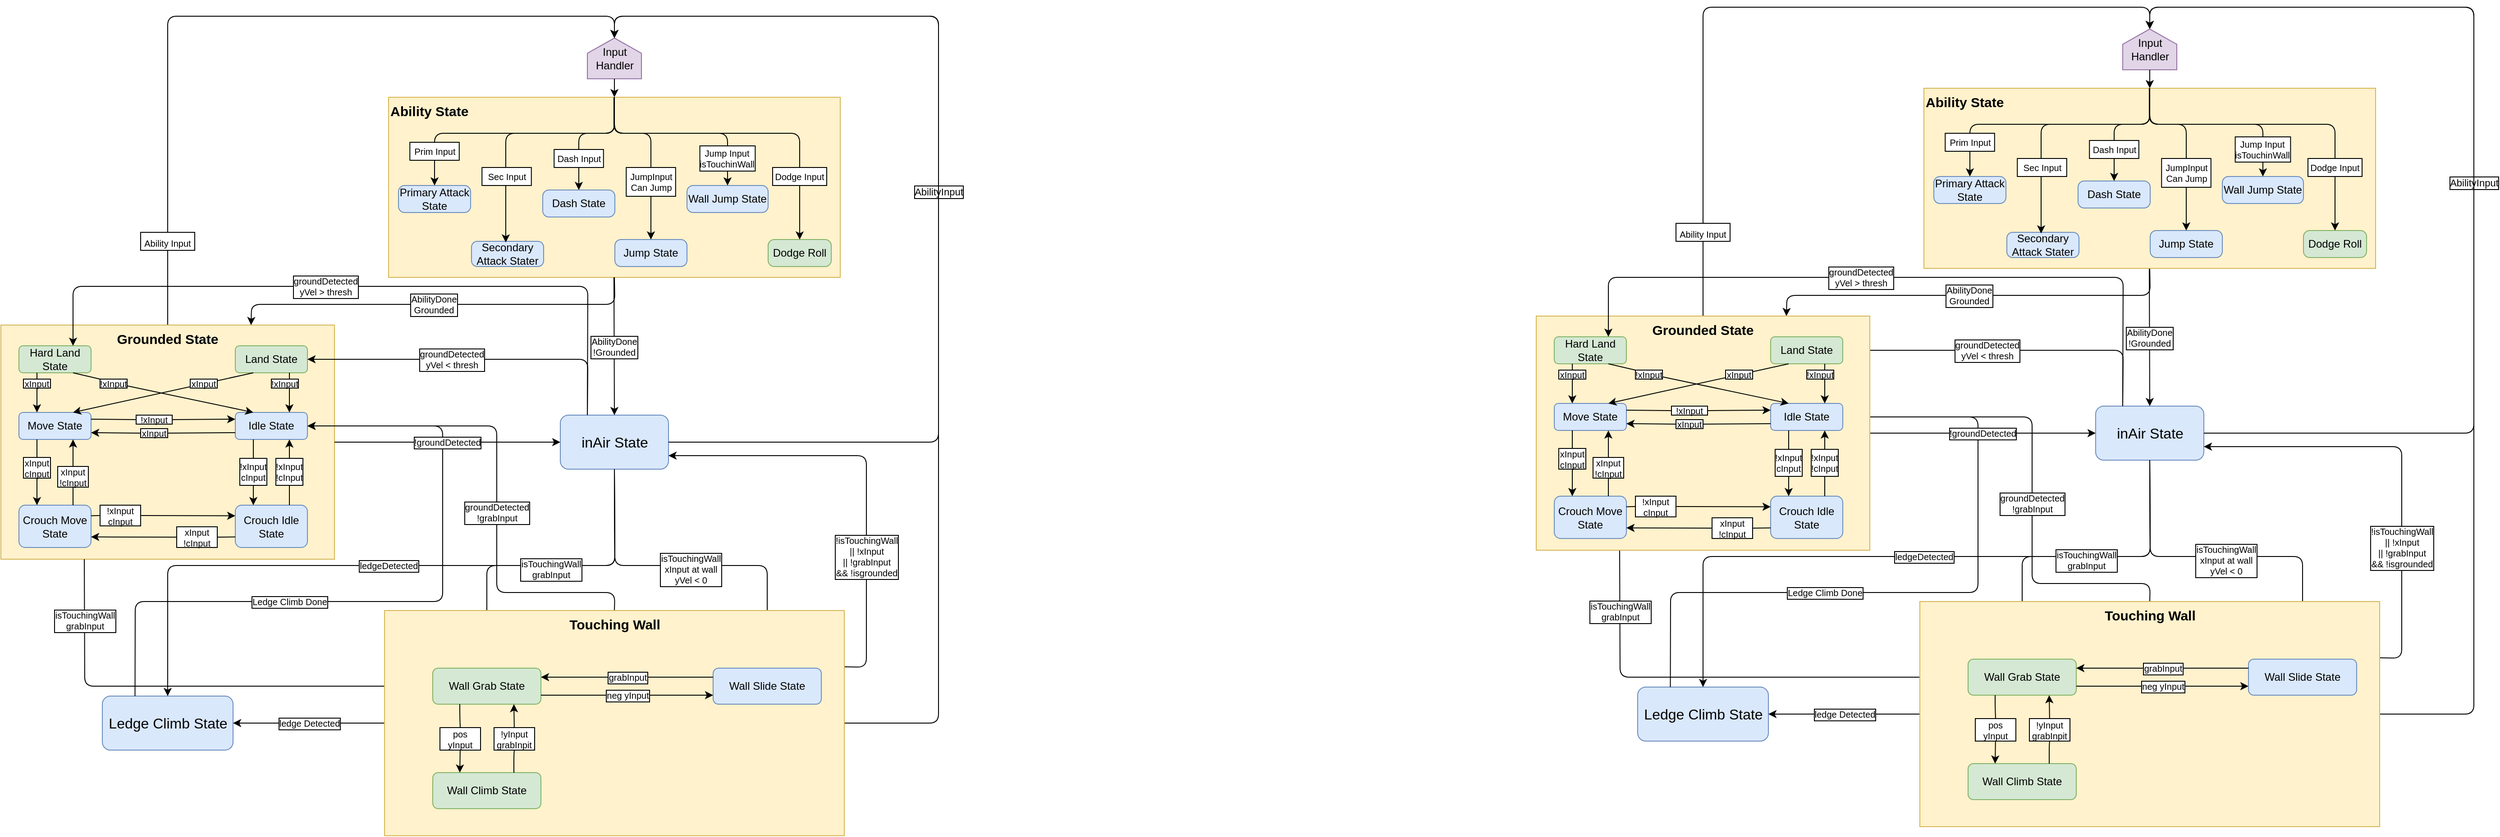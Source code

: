 <mxfile version="14.9.2" type="github" pages="4"><diagram id="iIE_L7M6PpKSxn6nWzbU" name="Player State Machine"><mxGraphModel dx="2031" dy="1103" grid="1" gridSize="10" guides="1" tooltips="1" connect="1" arrows="1" fold="1" page="1" pageScale="1" pageWidth="1654" pageHeight="1169" math="0" shadow="0"><root><mxCell id="0"/><mxCell id="1" parent="0"/><mxCell id="bRhuMi0I_HP2yc-rfD6Y-30" value="" style="group;fontSize=15;" parent="1" vertex="1" connectable="0"><mxGeometry x="737" y="110" width="501" height="290" as="geometry"/></mxCell><mxCell id="bRhuMi0I_HP2yc-rfD6Y-1" value="&lt;div style=&quot;font-size: 15px;&quot;&gt;&lt;b style=&quot;font-size: 15px;&quot;&gt;Ability State&lt;/b&gt;&lt;/div&gt;" style="rounded=0;whiteSpace=wrap;html=1;align=left;fillColor=#fff2cc;strokeColor=#d6b656;verticalAlign=top;fontSize=15;" parent="bRhuMi0I_HP2yc-rfD6Y-30" vertex="1"><mxGeometry y="90" width="501" height="200" as="geometry"/></mxCell><mxCell id="bRhuMi0I_HP2yc-rfD6Y-2" value="Primary Attack State" style="rounded=1;whiteSpace=wrap;html=1;fillColor=#dae8fc;strokeColor=#6c8ebf;arcSize=23;" parent="bRhuMi0I_HP2yc-rfD6Y-30" vertex="1"><mxGeometry x="11" y="188" width="80" height="30" as="geometry"/></mxCell><mxCell id="bRhuMi0I_HP2yc-rfD6Y-3" value="Secondary Attack Stater" style="rounded=1;whiteSpace=wrap;html=1;fillColor=#dae8fc;strokeColor=#6c8ebf;arcSize=23;" parent="bRhuMi0I_HP2yc-rfD6Y-30" vertex="1"><mxGeometry x="92" y="250" width="80" height="28" as="geometry"/></mxCell><mxCell id="bRhuMi0I_HP2yc-rfD6Y-4" value="Dash State" style="rounded=1;whiteSpace=wrap;html=1;fillColor=#dae8fc;strokeColor=#6c8ebf;arcSize=23;" parent="bRhuMi0I_HP2yc-rfD6Y-30" vertex="1"><mxGeometry x="171" y="193" width="80" height="30" as="geometry"/></mxCell><mxCell id="bRhuMi0I_HP2yc-rfD6Y-5" value="Jump State" style="rounded=1;whiteSpace=wrap;html=1;fillColor=#dae8fc;strokeColor=#6c8ebf;arcSize=23;" parent="bRhuMi0I_HP2yc-rfD6Y-30" vertex="1"><mxGeometry x="251" y="248" width="80" height="30" as="geometry"/></mxCell><mxCell id="bRhuMi0I_HP2yc-rfD6Y-6" value="Wall Jump State" style="rounded=1;whiteSpace=wrap;html=1;fillColor=#dae8fc;strokeColor=#6c8ebf;arcSize=23;" parent="bRhuMi0I_HP2yc-rfD6Y-30" vertex="1"><mxGeometry x="331" y="188" width="90" height="30" as="geometry"/></mxCell><mxCell id="bRhuMi0I_HP2yc-rfD6Y-7" value="Dodge Roll" style="rounded=1;whiteSpace=wrap;html=1;fillColor=#d5e8d4;strokeColor=#82b366;arcSize=23;" parent="bRhuMi0I_HP2yc-rfD6Y-30" vertex="1"><mxGeometry x="421" y="248" width="70" height="30" as="geometry"/></mxCell><mxCell id="bRhuMi0I_HP2yc-rfD6Y-8" value="Input Handler" style="shape=offPageConnector;whiteSpace=wrap;html=1;rotation=90;horizontal=0;verticalAlign=middle;direction=south;fillColor=#e1d5e7;strokeColor=#9673a6;" parent="bRhuMi0I_HP2yc-rfD6Y-30" vertex="1"><mxGeometry x="227.88" y="16.88" width="45.25" height="60" as="geometry"/></mxCell><mxCell id="bRhuMi0I_HP2yc-rfD6Y-9" value="" style="endArrow=classic;html=1;exitX=0.5;exitY=0;exitDx=0;exitDy=0;entryX=0.5;entryY=0;entryDx=0;entryDy=0;" parent="bRhuMi0I_HP2yc-rfD6Y-30" source="bRhuMi0I_HP2yc-rfD6Y-8" target="bRhuMi0I_HP2yc-rfD6Y-1" edge="1"><mxGeometry width="50" height="50" relative="1" as="geometry"><mxPoint x="210" y="100" as="sourcePoint"/><mxPoint x="260" y="50" as="targetPoint"/></mxGeometry></mxCell><mxCell id="bRhuMi0I_HP2yc-rfD6Y-16" value="" style="endArrow=classic;html=1;exitX=0.5;exitY=0;exitDx=0;exitDy=0;entryX=0.478;entryY=0.047;entryDx=0;entryDy=0;edgeStyle=orthogonalEdgeStyle;elbow=vertical;entryPerimeter=0;" parent="bRhuMi0I_HP2yc-rfD6Y-30" source="bRhuMi0I_HP2yc-rfD6Y-1" target="bRhuMi0I_HP2yc-rfD6Y-3" edge="1"><mxGeometry width="50" height="50" relative="1" as="geometry"><mxPoint x="260.5" y="100" as="sourcePoint"/><mxPoint x="61" y="198" as="targetPoint"/><Array as="points"><mxPoint x="251" y="130"/><mxPoint x="130" y="130"/><mxPoint x="130" y="251"/></Array></mxGeometry></mxCell><mxCell id="bRhuMi0I_HP2yc-rfD6Y-17" value="" style="endArrow=classic;html=1;exitX=0.5;exitY=0;exitDx=0;exitDy=0;entryX=0.5;entryY=0;entryDx=0;entryDy=0;edgeStyle=orthogonalEdgeStyle;elbow=vertical;startArrow=none;" parent="bRhuMi0I_HP2yc-rfD6Y-30" source="bRhuMi0I_HP2yc-rfD6Y-1" target="bRhuMi0I_HP2yc-rfD6Y-2" edge="1"><mxGeometry width="50" height="50" relative="1" as="geometry"><mxPoint x="260.5" y="100" as="sourcePoint"/><mxPoint x="141" y="258" as="targetPoint"/><Array as="points"><mxPoint x="250" y="130"/><mxPoint x="51" y="130"/></Array></mxGeometry></mxCell><mxCell id="bRhuMi0I_HP2yc-rfD6Y-18" value="" style="endArrow=classic;html=1;exitX=0.5;exitY=0;exitDx=0;exitDy=0;entryX=0.5;entryY=0;entryDx=0;entryDy=0;edgeStyle=orthogonalEdgeStyle;elbow=vertical;" parent="bRhuMi0I_HP2yc-rfD6Y-30" source="bRhuMi0I_HP2yc-rfD6Y-1" target="bRhuMi0I_HP2yc-rfD6Y-4" edge="1"><mxGeometry width="50" height="50" relative="1" as="geometry"><mxPoint x="270.5" y="110" as="sourcePoint"/><mxPoint x="151" y="268" as="targetPoint"/><Array as="points"><mxPoint x="250" y="130"/><mxPoint x="211" y="130"/></Array></mxGeometry></mxCell><mxCell id="bRhuMi0I_HP2yc-rfD6Y-19" value="" style="endArrow=classic;html=1;exitX=0.5;exitY=0;exitDx=0;exitDy=0;entryX=0.5;entryY=0;entryDx=0;entryDy=0;edgeStyle=orthogonalEdgeStyle;elbow=vertical;" parent="bRhuMi0I_HP2yc-rfD6Y-30" source="bRhuMi0I_HP2yc-rfD6Y-1" target="bRhuMi0I_HP2yc-rfD6Y-5" edge="1"><mxGeometry width="50" height="50" relative="1" as="geometry"><mxPoint x="280.5" y="120" as="sourcePoint"/><mxPoint x="161" y="278" as="targetPoint"/><Array as="points"><mxPoint x="250" y="130"/><mxPoint x="291" y="130"/></Array></mxGeometry></mxCell><mxCell id="bRhuMi0I_HP2yc-rfD6Y-20" value="" style="endArrow=classic;html=1;entryX=0.5;entryY=0;entryDx=0;entryDy=0;edgeStyle=orthogonalEdgeStyle;elbow=vertical;" parent="bRhuMi0I_HP2yc-rfD6Y-30" target="bRhuMi0I_HP2yc-rfD6Y-6" edge="1"><mxGeometry width="50" height="50" relative="1" as="geometry"><mxPoint x="250" y="90" as="sourcePoint"/><mxPoint x="301" y="258" as="targetPoint"/><Array as="points"><mxPoint x="250" y="130"/><mxPoint x="376" y="130"/></Array></mxGeometry></mxCell><mxCell id="bRhuMi0I_HP2yc-rfD6Y-21" value="" style="endArrow=classic;html=1;entryX=0.5;entryY=0;entryDx=0;entryDy=0;edgeStyle=orthogonalEdgeStyle;elbow=vertical;exitX=0.5;exitY=0;exitDx=0;exitDy=0;" parent="bRhuMi0I_HP2yc-rfD6Y-30" source="bRhuMi0I_HP2yc-rfD6Y-1" target="bRhuMi0I_HP2yc-rfD6Y-7" edge="1"><mxGeometry width="50" height="50" relative="1" as="geometry"><mxPoint x="260" y="100" as="sourcePoint"/><mxPoint x="386" y="198" as="targetPoint"/><Array as="points"><mxPoint x="250" y="130"/><mxPoint x="456" y="130"/></Array></mxGeometry></mxCell><mxCell id="bRhuMi0I_HP2yc-rfD6Y-22" value="Prim Input" style="rounded=0;whiteSpace=wrap;html=1;verticalAlign=middle;fontSize=10;" parent="bRhuMi0I_HP2yc-rfD6Y-30" vertex="1"><mxGeometry x="23.63" y="140" width="54.75" height="20" as="geometry"/></mxCell><mxCell id="bRhuMi0I_HP2yc-rfD6Y-25" value="Sec Input" style="rounded=0;whiteSpace=wrap;html=1;verticalAlign=middle;fontSize=10;" parent="bRhuMi0I_HP2yc-rfD6Y-30" vertex="1"><mxGeometry x="103.63" y="168" width="54.75" height="20" as="geometry"/></mxCell><mxCell id="bRhuMi0I_HP2yc-rfD6Y-26" value="Dash Input" style="rounded=0;whiteSpace=wrap;html=1;verticalAlign=middle;fontSize=10;" parent="bRhuMi0I_HP2yc-rfD6Y-30" vertex="1"><mxGeometry x="183.63" y="148" width="54.75" height="20" as="geometry"/></mxCell><mxCell id="bRhuMi0I_HP2yc-rfD6Y-27" value="JumpInput&lt;br&gt;Can Jump" style="rounded=0;whiteSpace=wrap;html=1;verticalAlign=middle;fontSize=10;align=center;" parent="bRhuMi0I_HP2yc-rfD6Y-30" vertex="1"><mxGeometry x="263.63" y="168" width="54.75" height="32" as="geometry"/></mxCell><mxCell id="bRhuMi0I_HP2yc-rfD6Y-28" value="Jump Input&lt;br&gt;isTouchinWall" style="rounded=0;whiteSpace=wrap;html=1;verticalAlign=middle;fontSize=10;" parent="bRhuMi0I_HP2yc-rfD6Y-30" vertex="1"><mxGeometry x="345.31" y="144" width="61.38" height="28" as="geometry"/></mxCell><mxCell id="bRhuMi0I_HP2yc-rfD6Y-29" value="Dodge Input" style="rounded=0;whiteSpace=wrap;html=1;verticalAlign=middle;fontSize=10;" parent="bRhuMi0I_HP2yc-rfD6Y-30" vertex="1"><mxGeometry x="426" y="168" width="60" height="20" as="geometry"/></mxCell><mxCell id="bRhuMi0I_HP2yc-rfD6Y-170" value="" style="endArrow=classic;html=1;exitX=0.5;exitY=0;exitDx=0;exitDy=0;entryX=0.5;entryY=1;entryDx=0;entryDy=0;edgeStyle=orthogonalEdgeStyle;elbow=vertical;startArrow=none;" parent="1" source="bRhuMi0I_HP2yc-rfD6Y-171" target="bRhuMi0I_HP2yc-rfD6Y-8" edge="1"><mxGeometry width="50" height="50" relative="1" as="geometry"><mxPoint x="686.5" y="120" as="sourcePoint"/><mxPoint x="487" y="218" as="targetPoint"/><Array as="points"><mxPoint x="492" y="110"/><mxPoint x="988" y="110"/></Array></mxGeometry></mxCell><mxCell id="bRhuMi0I_HP2yc-rfD6Y-171" value="Ability Input" style="rounded=0;whiteSpace=wrap;html=1;fontSize=10;align=center;verticalAlign=top;" parent="1" vertex="1"><mxGeometry x="462" y="350" width="60" height="20" as="geometry"/></mxCell><mxCell id="bRhuMi0I_HP2yc-rfD6Y-172" value="" style="endArrow=none;html=1;exitX=0.5;exitY=0;exitDx=0;exitDy=0;entryX=0.5;entryY=1;entryDx=0;entryDy=0;edgeStyle=orthogonalEdgeStyle;elbow=vertical;startArrow=none;" parent="1" source="bRhuMi0I_HP2yc-rfD6Y-31" target="bRhuMi0I_HP2yc-rfD6Y-171" edge="1"><mxGeometry width="50" height="50" relative="1" as="geometry"><mxPoint x="492" y="453" as="sourcePoint"/><mxPoint x="987.5" y="110" as="targetPoint"/><Array as="points"/></mxGeometry></mxCell><mxCell id="bRhuMi0I_HP2yc-rfD6Y-194" value="inAir State" style="rounded=1;whiteSpace=wrap;html=1;fontSize=16;align=center;verticalAlign=middle;fillColor=#dae8fc;strokeColor=#6c8ebf;" parent="1" vertex="1"><mxGeometry x="927.5" y="553" width="120" height="60" as="geometry"/></mxCell><mxCell id="bRhuMi0I_HP2yc-rfD6Y-196" value="" style="group" parent="1" vertex="1" connectable="0"><mxGeometry x="307" y="453" width="370" height="260" as="geometry"/></mxCell><mxCell id="bRhuMi0I_HP2yc-rfD6Y-31" value="Grounded State" style="rounded=0;whiteSpace=wrap;html=1;fontSize=15;align=center;verticalAlign=top;fillColor=#fff2cc;strokeColor=#d6b656;fontStyle=1" parent="bRhuMi0I_HP2yc-rfD6Y-196" vertex="1"><mxGeometry width="370" height="260" as="geometry"/></mxCell><mxCell id="bRhuMi0I_HP2yc-rfD6Y-54" value="Hard Land State" style="rounded=1;whiteSpace=wrap;html=1;fontSize=12;align=center;verticalAlign=middle;fillColor=#d5e8d4;strokeColor=#82b366;" parent="bRhuMi0I_HP2yc-rfD6Y-196" vertex="1"><mxGeometry x="20" y="23" width="80" height="30" as="geometry"/></mxCell><mxCell id="bRhuMi0I_HP2yc-rfD6Y-55" value="Land State" style="rounded=1;whiteSpace=wrap;html=1;fontSize=12;align=center;verticalAlign=middle;fillColor=#d5e8d4;strokeColor=#82b366;" parent="bRhuMi0I_HP2yc-rfD6Y-196" vertex="1"><mxGeometry x="260" y="23" width="80" height="30" as="geometry"/></mxCell><mxCell id="bRhuMi0I_HP2yc-rfD6Y-58" value="Crouch Move State" style="rounded=1;whiteSpace=wrap;html=1;fontSize=12;align=center;verticalAlign=middle;fillColor=#dae8fc;strokeColor=#6c8ebf;" parent="bRhuMi0I_HP2yc-rfD6Y-196" vertex="1"><mxGeometry x="20" y="200" width="80" height="47" as="geometry"/></mxCell><mxCell id="bRhuMi0I_HP2yc-rfD6Y-59" value="Crouch Idle State" style="rounded=1;whiteSpace=wrap;html=1;fontSize=12;align=center;verticalAlign=middle;fillColor=#dae8fc;strokeColor=#6c8ebf;" parent="bRhuMi0I_HP2yc-rfD6Y-196" vertex="1"><mxGeometry x="260" y="200" width="80" height="47" as="geometry"/></mxCell><mxCell id="bRhuMi0I_HP2yc-rfD6Y-60" value="Move State" style="rounded=1;whiteSpace=wrap;html=1;fontSize=12;align=center;verticalAlign=middle;fillColor=#dae8fc;strokeColor=#6c8ebf;" parent="bRhuMi0I_HP2yc-rfD6Y-196" vertex="1"><mxGeometry x="20" y="97" width="80" height="30" as="geometry"/></mxCell><mxCell id="bRhuMi0I_HP2yc-rfD6Y-61" value="Idle State" style="rounded=1;whiteSpace=wrap;html=1;fontSize=12;align=center;verticalAlign=middle;fillColor=#dae8fc;strokeColor=#6c8ebf;" parent="bRhuMi0I_HP2yc-rfD6Y-196" vertex="1"><mxGeometry x="260" y="97" width="80" height="30" as="geometry"/></mxCell><mxCell id="bRhuMi0I_HP2yc-rfD6Y-62" value="" style="endArrow=classic;html=1;fontSize=10;exitX=0.5;exitY=1;exitDx=0;exitDy=0;entryX=0.25;entryY=0;entryDx=0;entryDy=0;startArrow=none;" parent="bRhuMi0I_HP2yc-rfD6Y-196" source="bRhuMi0I_HP2yc-rfD6Y-80" target="bRhuMi0I_HP2yc-rfD6Y-60" edge="1"><mxGeometry width="50" height="50" as="geometry"><mxPoint x="30" y="110" as="sourcePoint"/><mxPoint x="80" y="60" as="targetPoint"/></mxGeometry></mxCell><mxCell id="bRhuMi0I_HP2yc-rfD6Y-63" value="" style="endArrow=classic;html=1;fontSize=10;entryX=0.25;entryY=0;entryDx=0;entryDy=0;exitX=0.5;exitY=1;exitDx=0;exitDy=0;startArrow=none;" parent="bRhuMi0I_HP2yc-rfD6Y-196" source="bRhuMi0I_HP2yc-rfD6Y-81" target="bRhuMi0I_HP2yc-rfD6Y-58" edge="1"><mxGeometry width="50" height="50" as="geometry"><mxPoint x="40" y="110" as="sourcePoint"/><mxPoint x="40" y="80" as="targetPoint"/><Array as="points"><mxPoint x="40" y="187"/></Array></mxGeometry></mxCell><mxCell id="bRhuMi0I_HP2yc-rfD6Y-64" value="" style="endArrow=classic;html=1;fontSize=10;exitX=0.5;exitY=1;exitDx=0;exitDy=0;entryX=0.25;entryY=0;entryDx=0;entryDy=0;startArrow=none;" parent="bRhuMi0I_HP2yc-rfD6Y-196" source="bRhuMi0I_HP2yc-rfD6Y-84" target="bRhuMi0I_HP2yc-rfD6Y-59" edge="1"><mxGeometry width="50" height="50" as="geometry"><mxPoint x="320" y="110" as="sourcePoint"/><mxPoint x="320" y="200" as="targetPoint"/><Array as="points"/></mxGeometry></mxCell><mxCell id="bRhuMi0I_HP2yc-rfD6Y-65" value="" style="endArrow=classic;html=1;fontSize=10;entryX=0.75;entryY=1;entryDx=0;entryDy=0;exitX=0.5;exitY=0;exitDx=0;exitDy=0;startArrow=none;" parent="bRhuMi0I_HP2yc-rfD6Y-196" source="bRhuMi0I_HP2yc-rfD6Y-83" target="bRhuMi0I_HP2yc-rfD6Y-60" edge="1"><mxGeometry width="50" height="50" as="geometry"><mxPoint x="50" y="120" as="sourcePoint"/><mxPoint x="50" y="210" as="targetPoint"/><Array as="points"/></mxGeometry></mxCell><mxCell id="bRhuMi0I_HP2yc-rfD6Y-66" value="" style="endArrow=classic;html=1;fontSize=10;entryX=0.75;entryY=1;entryDx=0;entryDy=0;exitX=0.5;exitY=0;exitDx=0;exitDy=0;startArrow=none;" parent="bRhuMi0I_HP2yc-rfD6Y-196" source="bRhuMi0I_HP2yc-rfD6Y-179" target="bRhuMi0I_HP2yc-rfD6Y-61" edge="1"><mxGeometry width="50" height="50" as="geometry"><mxPoint x="60" y="130" as="sourcePoint"/><mxPoint x="60" y="220" as="targetPoint"/><Array as="points"/></mxGeometry></mxCell><mxCell id="bRhuMi0I_HP2yc-rfD6Y-67" value="" style="endArrow=classic;html=1;fontSize=10;exitX=0.75;exitY=1;exitDx=0;exitDy=0;entryX=0.75;entryY=0;entryDx=0;entryDy=0;" parent="bRhuMi0I_HP2yc-rfD6Y-196" source="bRhuMi0I_HP2yc-rfD6Y-55" target="bRhuMi0I_HP2yc-rfD6Y-61" edge="1"><mxGeometry width="50" height="50" as="geometry"><mxPoint x="50" y="63" as="sourcePoint"/><mxPoint x="50" y="90" as="targetPoint"/></mxGeometry></mxCell><mxCell id="bRhuMi0I_HP2yc-rfD6Y-68" value="" style="endArrow=classic;html=1;fontSize=10;exitX=1;exitY=0.75;exitDx=0;exitDy=0;entryX=0.25;entryY=0;entryDx=0;entryDy=0;startArrow=none;" parent="bRhuMi0I_HP2yc-rfD6Y-196" source="bRhuMi0I_HP2yc-rfD6Y-175" target="bRhuMi0I_HP2yc-rfD6Y-61" edge="1"><mxGeometry width="50" height="50" as="geometry"><mxPoint x="60" y="73" as="sourcePoint"/><mxPoint x="60" y="100" as="targetPoint"/></mxGeometry></mxCell><mxCell id="bRhuMi0I_HP2yc-rfD6Y-69" value="" style="endArrow=classic;html=1;fontSize=10;exitX=0.25;exitY=1;exitDx=0;exitDy=0;entryX=0.75;entryY=0;entryDx=0;entryDy=0;" parent="bRhuMi0I_HP2yc-rfD6Y-196" source="bRhuMi0I_HP2yc-rfD6Y-55" target="bRhuMi0I_HP2yc-rfD6Y-60" edge="1"><mxGeometry width="50" height="50" as="geometry"><mxPoint x="90" y="63" as="sourcePoint"/><mxPoint x="290" y="90" as="targetPoint"/></mxGeometry></mxCell><mxCell id="bRhuMi0I_HP2yc-rfD6Y-70" value="" style="endArrow=classic;html=1;fontSize=10;exitX=0;exitY=0.5;exitDx=0;exitDy=0;entryX=1;entryY=0.75;entryDx=0;entryDy=0;startArrow=none;" parent="bRhuMi0I_HP2yc-rfD6Y-196" source="bRhuMi0I_HP2yc-rfD6Y-174" target="bRhuMi0I_HP2yc-rfD6Y-60" edge="1"><mxGeometry width="50" height="50" as="geometry"><mxPoint x="290" y="63" as="sourcePoint"/><mxPoint x="90" y="90" as="targetPoint"/></mxGeometry></mxCell><mxCell id="bRhuMi0I_HP2yc-rfD6Y-71" value="" style="endArrow=classic;html=1;fontSize=10;exitX=1;exitY=0.5;exitDx=0;exitDy=0;entryX=0;entryY=0.25;entryDx=0;entryDy=0;startArrow=none;" parent="bRhuMi0I_HP2yc-rfD6Y-196" source="bRhuMi0I_HP2yc-rfD6Y-173" target="bRhuMi0I_HP2yc-rfD6Y-61" edge="1"><mxGeometry width="50" height="50" as="geometry"><mxPoint x="270" y="112.5" as="sourcePoint"/><mxPoint x="110" y="112.5" as="targetPoint"/></mxGeometry></mxCell><mxCell id="bRhuMi0I_HP2yc-rfD6Y-72" value="" style="endArrow=classic;html=1;fontSize=10;exitX=1;exitY=0.5;exitDx=0;exitDy=0;entryX=0;entryY=0.25;entryDx=0;entryDy=0;startArrow=none;" parent="bRhuMi0I_HP2yc-rfD6Y-196" source="bRhuMi0I_HP2yc-rfD6Y-89" target="bRhuMi0I_HP2yc-rfD6Y-59" edge="1"><mxGeometry width="50" height="50" as="geometry"><mxPoint x="110" y="97.5" as="sourcePoint"/><mxPoint x="270" y="97.5" as="targetPoint"/></mxGeometry></mxCell><mxCell id="bRhuMi0I_HP2yc-rfD6Y-73" value="" style="endArrow=classic;html=1;fontSize=10;exitX=0;exitY=0.5;exitDx=0;exitDy=0;entryX=1;entryY=0.75;entryDx=0;entryDy=0;startArrow=none;" parent="bRhuMi0I_HP2yc-rfD6Y-196" source="bRhuMi0I_HP2yc-rfD6Y-90" target="bRhuMi0I_HP2yc-rfD6Y-58" edge="1"><mxGeometry width="50" height="50" as="geometry"><mxPoint x="110" y="217.5" as="sourcePoint"/><mxPoint x="270" y="217.5" as="targetPoint"/></mxGeometry></mxCell><mxCell id="bRhuMi0I_HP2yc-rfD6Y-76" value="!xInput" style="rounded=0;whiteSpace=wrap;html=1;fontSize=10;align=center;verticalAlign=middle;" parent="bRhuMi0I_HP2yc-rfD6Y-196" vertex="1"><mxGeometry x="110" y="60" width="30" height="10" as="geometry"/></mxCell><mxCell id="bRhuMi0I_HP2yc-rfD6Y-77" value="" style="endArrow=none;html=1;fontSize=10;exitX=0.75;exitY=1;exitDx=0;exitDy=0;entryX=0;entryY=0;entryDx=0;entryDy=0;" parent="bRhuMi0I_HP2yc-rfD6Y-196" source="bRhuMi0I_HP2yc-rfD6Y-54" target="bRhuMi0I_HP2yc-rfD6Y-175" edge="1"><mxGeometry width="50" height="50" as="geometry"><mxPoint x="80" y="53" as="sourcePoint"/><mxPoint x="280" y="97" as="targetPoint"/></mxGeometry></mxCell><mxCell id="bRhuMi0I_HP2yc-rfD6Y-78" value="xInput" style="rounded=0;whiteSpace=wrap;html=1;fontSize=10;align=center;verticalAlign=middle;" parent="bRhuMi0I_HP2yc-rfD6Y-196" vertex="1"><mxGeometry x="210" y="60" width="30" height="10" as="geometry"/></mxCell><mxCell id="bRhuMi0I_HP2yc-rfD6Y-79" value="" style="rounded=0;whiteSpace=wrap;html=1;fontSize=10;align=center;verticalAlign=middle;" parent="bRhuMi0I_HP2yc-rfD6Y-196" vertex="1"><mxGeometry x="300" y="60" width="30" height="10" as="geometry"/></mxCell><mxCell id="bRhuMi0I_HP2yc-rfD6Y-175" value="!xInput" style="rounded=0;whiteSpace=wrap;html=1;fontSize=10;align=center;verticalAlign=middle;" parent="bRhuMi0I_HP2yc-rfD6Y-196" vertex="1"><mxGeometry x="110" y="60" width="30" height="10" as="geometry"/></mxCell><mxCell id="bRhuMi0I_HP2yc-rfD6Y-177" value="xInput" style="rounded=0;whiteSpace=wrap;html=1;fontSize=10;align=center;verticalAlign=middle;" parent="bRhuMi0I_HP2yc-rfD6Y-196" vertex="1"><mxGeometry x="210" y="60" width="30" height="10" as="geometry"/></mxCell><mxCell id="bRhuMi0I_HP2yc-rfD6Y-178" value="!xInput" style="rounded=0;whiteSpace=wrap;html=1;fontSize=10;align=center;verticalAlign=middle;" parent="bRhuMi0I_HP2yc-rfD6Y-196" vertex="1"><mxGeometry x="300" y="60" width="30" height="10" as="geometry"/></mxCell><mxCell id="bRhuMi0I_HP2yc-rfD6Y-81" value="xInput&lt;br&gt;cInput" style="rounded=0;whiteSpace=wrap;html=1;fontSize=10;align=center;verticalAlign=middle;" parent="bRhuMi0I_HP2yc-rfD6Y-196" vertex="1"><mxGeometry x="25" y="147" width="30" height="23" as="geometry"/></mxCell><mxCell id="bRhuMi0I_HP2yc-rfD6Y-180" value="" style="endArrow=none;html=1;fontSize=10;entryX=0.5;entryY=0;entryDx=0;entryDy=0;exitX=0.25;exitY=1;exitDx=0;exitDy=0;" parent="bRhuMi0I_HP2yc-rfD6Y-196" source="bRhuMi0I_HP2yc-rfD6Y-60" target="bRhuMi0I_HP2yc-rfD6Y-81" edge="1"><mxGeometry width="50" height="50" as="geometry"><mxPoint x="40" y="127" as="sourcePoint"/><mxPoint x="40" y="200" as="targetPoint"/><Array as="points"/></mxGeometry></mxCell><mxCell id="bRhuMi0I_HP2yc-rfD6Y-80" value="xInput" style="rounded=0;whiteSpace=wrap;html=1;fontSize=10;align=center;verticalAlign=middle;" parent="bRhuMi0I_HP2yc-rfD6Y-196" vertex="1"><mxGeometry x="25" y="60" width="30" height="10" as="geometry"/></mxCell><mxCell id="bRhuMi0I_HP2yc-rfD6Y-181" value="" style="endArrow=none;html=1;fontSize=10;exitX=0.25;exitY=1;exitDx=0;exitDy=0;entryX=0.5;entryY=0;entryDx=0;entryDy=0;" parent="bRhuMi0I_HP2yc-rfD6Y-196" source="bRhuMi0I_HP2yc-rfD6Y-54" target="bRhuMi0I_HP2yc-rfD6Y-80" edge="1"><mxGeometry width="50" height="50" as="geometry"><mxPoint x="40" y="53" as="sourcePoint"/><mxPoint x="40" y="97" as="targetPoint"/></mxGeometry></mxCell><mxCell id="bRhuMi0I_HP2yc-rfD6Y-83" value="xInput&lt;br&gt;!cInput" style="rounded=0;whiteSpace=wrap;html=1;fontSize=10;align=center;verticalAlign=middle;" parent="bRhuMi0I_HP2yc-rfD6Y-196" vertex="1"><mxGeometry x="63" y="157" width="34" height="23" as="geometry"/></mxCell><mxCell id="bRhuMi0I_HP2yc-rfD6Y-186" value="" style="endArrow=none;html=1;fontSize=10;entryX=0.5;entryY=1;entryDx=0;entryDy=0;exitX=0.75;exitY=0;exitDx=0;exitDy=0;" parent="bRhuMi0I_HP2yc-rfD6Y-196" source="bRhuMi0I_HP2yc-rfD6Y-58" target="bRhuMi0I_HP2yc-rfD6Y-83" edge="1"><mxGeometry width="50" height="50" as="geometry"><mxPoint x="80" y="200" as="sourcePoint"/><mxPoint x="80" y="127" as="targetPoint"/><Array as="points"/></mxGeometry></mxCell><mxCell id="bRhuMi0I_HP2yc-rfD6Y-173" value="!xInput" style="rounded=0;whiteSpace=wrap;html=1;fontSize=10;align=center;verticalAlign=middle;" parent="bRhuMi0I_HP2yc-rfD6Y-196" vertex="1"><mxGeometry x="150" y="100" width="40" height="10" as="geometry"/></mxCell><mxCell id="bRhuMi0I_HP2yc-rfD6Y-187" value="" style="endArrow=none;html=1;fontSize=10;exitX=1;exitY=0.25;exitDx=0;exitDy=0;entryX=0;entryY=0.5;entryDx=0;entryDy=0;" parent="bRhuMi0I_HP2yc-rfD6Y-196" source="bRhuMi0I_HP2yc-rfD6Y-60" target="bRhuMi0I_HP2yc-rfD6Y-173" edge="1"><mxGeometry width="50" height="50" as="geometry"><mxPoint x="100" y="104.5" as="sourcePoint"/><mxPoint x="260" y="104.5" as="targetPoint"/></mxGeometry></mxCell><mxCell id="bRhuMi0I_HP2yc-rfD6Y-174" value="xInput" style="rounded=0;whiteSpace=wrap;html=1;fontSize=10;align=center;verticalAlign=middle;" parent="bRhuMi0I_HP2yc-rfD6Y-196" vertex="1"><mxGeometry x="155" y="115" width="30" height="10" as="geometry"/></mxCell><mxCell id="bRhuMi0I_HP2yc-rfD6Y-188" value="" style="endArrow=none;html=1;fontSize=10;exitX=0;exitY=0.75;exitDx=0;exitDy=0;entryX=1;entryY=0.5;entryDx=0;entryDy=0;" parent="bRhuMi0I_HP2yc-rfD6Y-196" source="bRhuMi0I_HP2yc-rfD6Y-61" target="bRhuMi0I_HP2yc-rfD6Y-174" edge="1"><mxGeometry width="50" height="50" as="geometry"><mxPoint x="260" y="119.5" as="sourcePoint"/><mxPoint x="100" y="119.5" as="targetPoint"/></mxGeometry></mxCell><mxCell id="bRhuMi0I_HP2yc-rfD6Y-84" value="!xInput&lt;br&gt;cInput" style="rounded=0;whiteSpace=wrap;html=1;fontSize=10;align=center;verticalAlign=middle;" parent="bRhuMi0I_HP2yc-rfD6Y-196" vertex="1"><mxGeometry x="265" y="148" width="30" height="30" as="geometry"/></mxCell><mxCell id="bRhuMi0I_HP2yc-rfD6Y-189" value="" style="endArrow=none;html=1;fontSize=10;exitX=0.25;exitY=1;exitDx=0;exitDy=0;entryX=0.5;entryY=0;entryDx=0;entryDy=0;" parent="bRhuMi0I_HP2yc-rfD6Y-196" source="bRhuMi0I_HP2yc-rfD6Y-61" target="bRhuMi0I_HP2yc-rfD6Y-84" edge="1"><mxGeometry width="50" height="50" as="geometry"><mxPoint x="280" y="127" as="sourcePoint"/><mxPoint x="280" y="200" as="targetPoint"/><Array as="points"/></mxGeometry></mxCell><mxCell id="bRhuMi0I_HP2yc-rfD6Y-179" value="!xInput&lt;br&gt;!cInput" style="rounded=0;whiteSpace=wrap;html=1;fontSize=10;align=center;verticalAlign=middle;" parent="bRhuMi0I_HP2yc-rfD6Y-196" vertex="1"><mxGeometry x="305" y="148" width="30" height="30" as="geometry"/></mxCell><mxCell id="bRhuMi0I_HP2yc-rfD6Y-190" value="" style="endArrow=none;html=1;fontSize=10;entryX=0.5;entryY=1;entryDx=0;entryDy=0;exitX=0.75;exitY=0;exitDx=0;exitDy=0;" parent="bRhuMi0I_HP2yc-rfD6Y-196" source="bRhuMi0I_HP2yc-rfD6Y-59" target="bRhuMi0I_HP2yc-rfD6Y-179" edge="1"><mxGeometry width="50" height="50" as="geometry"><mxPoint x="320" y="200" as="sourcePoint"/><mxPoint x="320" y="127" as="targetPoint"/><Array as="points"/></mxGeometry></mxCell><mxCell id="bRhuMi0I_HP2yc-rfD6Y-89" value="!xInput&lt;br&gt;cInput" style="rounded=0;whiteSpace=wrap;html=1;fontSize=10;align=center;verticalAlign=middle;" parent="bRhuMi0I_HP2yc-rfD6Y-196" vertex="1"><mxGeometry x="110" y="200" width="45" height="23" as="geometry"/></mxCell><mxCell id="bRhuMi0I_HP2yc-rfD6Y-191" value="" style="endArrow=none;html=1;fontSize=10;exitX=1;exitY=0.25;exitDx=0;exitDy=0;entryX=0;entryY=0.5;entryDx=0;entryDy=0;" parent="bRhuMi0I_HP2yc-rfD6Y-196" source="bRhuMi0I_HP2yc-rfD6Y-58" target="bRhuMi0I_HP2yc-rfD6Y-89" edge="1"><mxGeometry width="50" height="50" as="geometry"><mxPoint x="100" y="207.5" as="sourcePoint"/><mxPoint x="260" y="207.5" as="targetPoint"/></mxGeometry></mxCell><mxCell id="bRhuMi0I_HP2yc-rfD6Y-90" value="xInput&lt;br&gt;!cInput" style="rounded=0;whiteSpace=wrap;html=1;fontSize=10;align=center;verticalAlign=middle;" parent="bRhuMi0I_HP2yc-rfD6Y-196" vertex="1"><mxGeometry x="195" y="224" width="45" height="23" as="geometry"/></mxCell><mxCell id="bRhuMi0I_HP2yc-rfD6Y-192" value="" style="endArrow=none;html=1;fontSize=10;exitX=0;exitY=0.75;exitDx=0;exitDy=0;entryX=1;entryY=0.5;entryDx=0;entryDy=0;" parent="bRhuMi0I_HP2yc-rfD6Y-196" source="bRhuMi0I_HP2yc-rfD6Y-59" target="bRhuMi0I_HP2yc-rfD6Y-90" edge="1"><mxGeometry width="50" height="50" as="geometry"><mxPoint x="260" y="235.25" as="sourcePoint"/><mxPoint x="100" y="235.25" as="targetPoint"/></mxGeometry></mxCell><mxCell id="bRhuMi0I_HP2yc-rfD6Y-201" value="Ledge Climb State" style="rounded=1;whiteSpace=wrap;html=1;fontSize=16;align=center;verticalAlign=middle;fillColor=#dae8fc;strokeColor=#6c8ebf;" parent="1" vertex="1"><mxGeometry x="419.5" y="865" width="145" height="60" as="geometry"/></mxCell><mxCell id="bRhuMi0I_HP2yc-rfD6Y-215" value="AbilityInput" style="endArrow=classic;html=1;exitX=1;exitY=0.5;exitDx=0;exitDy=0;edgeStyle=orthogonalEdgeStyle;elbow=vertical;startArrow=none;entryX=0.5;entryY=1;entryDx=0;entryDy=0;labelBorderColor=#000000;" parent="1" source="bRhuMi0I_HP2yc-rfD6Y-194" target="bRhuMi0I_HP2yc-rfD6Y-8" edge="1"><mxGeometry width="50" height="50" relative="1" as="geometry"><mxPoint x="502" y="360" as="sourcePoint"/><mxPoint x="1077" y="70" as="targetPoint"/><Array as="points"><mxPoint x="1347" y="583"/><mxPoint x="1347" y="110"/><mxPoint x="988" y="110"/></Array></mxGeometry></mxCell><mxCell id="bRhuMi0I_HP2yc-rfD6Y-216" value="" style="endArrow=classic;html=1;exitX=1;exitY=0.5;exitDx=0;exitDy=0;entryX=0.5;entryY=1;entryDx=0;entryDy=0;edgeStyle=orthogonalEdgeStyle;elbow=vertical;startArrow=none;" parent="1" source="bRhuMi0I_HP2yc-rfD6Y-195" target="bRhuMi0I_HP2yc-rfD6Y-8" edge="1"><mxGeometry width="50" height="50" relative="1" as="geometry"><mxPoint x="512" y="370" as="sourcePoint"/><mxPoint x="1007.5" y="130" as="targetPoint"/><Array as="points"><mxPoint x="1347" y="895"/><mxPoint x="1347" y="110"/><mxPoint x="988" y="110"/></Array></mxGeometry></mxCell><mxCell id="bRhuMi0I_HP2yc-rfD6Y-218" value="!isTouchingWall&lt;br&gt;|| !xInput&lt;br&gt;|| !grabInput&lt;br&gt;&amp;amp;&amp;amp; !isgrounded" style="endArrow=classic;html=1;fontSize=10;exitX=1;exitY=0.25;exitDx=0;exitDy=0;entryX=1;entryY=0.75;entryDx=0;entryDy=0;startArrow=none;labelBorderColor=#000000;" parent="1" source="bRhuMi0I_HP2yc-rfD6Y-195" target="bRhuMi0I_HP2yc-rfD6Y-194" edge="1"><mxGeometry x="267" y="40" width="50" height="50" as="geometry"><mxPoint x="1097" y="670" as="sourcePoint"/><mxPoint x="1237" y="699.5" as="targetPoint"/><Array as="points"><mxPoint x="1267" y="833"/><mxPoint x="1267" y="598"/></Array><mxPoint x="122" y="-5" as="offset"/></mxGeometry></mxCell><mxCell id="bRhuMi0I_HP2yc-rfD6Y-219" value="isTouchingWall&lt;br&gt;xInput at wall&lt;br&gt;yVel &amp;lt; 0" style="endArrow=classic;html=1;fontSize=10;exitX=0.5;exitY=1;exitDx=0;exitDy=0;entryX=0.5;entryY=0;entryDx=0;entryDy=0;startArrow=none;labelBorderColor=#000000;" parent="1" source="bRhuMi0I_HP2yc-rfD6Y-194" target="bRhuMi0I_HP2yc-rfD6Y-202" edge="1"><mxGeometry x="817" y="159.5" width="50" height="50" as="geometry"><mxPoint x="997" y="640" as="sourcePoint"/><mxPoint x="1137" y="669.5" as="targetPoint"/><Array as="points"><mxPoint x="988" y="720"/><mxPoint x="1157" y="720"/></Array></mxGeometry></mxCell><mxCell id="bRhuMi0I_HP2yc-rfD6Y-222" value="ledgeDetected" style="endArrow=classic;html=1;fontSize=10;exitX=0.5;exitY=1;exitDx=0;exitDy=0;entryX=0.5;entryY=0;entryDx=0;entryDy=0;startArrow=none;labelBorderColor=#000000;" parent="1" source="bRhuMi0I_HP2yc-rfD6Y-194" target="bRhuMi0I_HP2yc-rfD6Y-201" edge="1"><mxGeometry x="267" y="40" width="50" height="50" as="geometry"><mxPoint x="887" y="640" as="sourcePoint"/><mxPoint x="1027" y="669.5" as="targetPoint"/><Array as="points"><mxPoint x="988" y="720"/><mxPoint x="492" y="720"/></Array><mxPoint x="-3" y="-19" as="offset"/></mxGeometry></mxCell><mxCell id="bRhuMi0I_HP2yc-rfD6Y-221" value="isTouchingWall&lt;br&gt;grabInput" style="endArrow=classic;html=1;fontSize=10;exitX=0.5;exitY=1;exitDx=0;exitDy=0;entryX=0.5;entryY=0;entryDx=0;entryDy=0;startArrow=none;labelBorderColor=#000000;" parent="1" source="bRhuMi0I_HP2yc-rfD6Y-194" target="bRhuMi0I_HP2yc-rfD6Y-197" edge="1"><mxGeometry x="727" y="199.5" width="50" height="50" as="geometry"><mxPoint x="907" y="680" as="sourcePoint"/><mxPoint x="1047" y="709.5" as="targetPoint"/><Array as="points"><mxPoint x="988" y="720"/><mxPoint x="846" y="720"/></Array></mxGeometry></mxCell><mxCell id="bRhuMi0I_HP2yc-rfD6Y-223" value="ledge Detected" style="endArrow=classic;html=1;fontSize=10;exitX=0;exitY=0.5;exitDx=0;exitDy=0;entryX=1;entryY=0.5;entryDx=0;entryDy=0;startArrow=none;labelBorderColor=#000000;" parent="1" source="bRhuMi0I_HP2yc-rfD6Y-195" target="bRhuMi0I_HP2yc-rfD6Y-201" edge="1"><mxGeometry x="507" y="359.5" width="50" height="50" as="geometry"><mxPoint x="687" y="840" as="sourcePoint"/><mxPoint x="827" y="869.5" as="targetPoint"/></mxGeometry></mxCell><mxCell id="bRhuMi0I_HP2yc-rfD6Y-224" value="isTouchingWall&lt;br&gt;grabInput" style="endArrow=classic;html=1;fontSize=10;exitX=0.25;exitY=1;exitDx=0;exitDy=0;entryX=0;entryY=0.5;entryDx=0;entryDy=0;startArrow=none;labelBorderColor=#000000;" parent="1" source="bRhuMi0I_HP2yc-rfD6Y-31" target="bRhuMi0I_HP2yc-rfD6Y-197" edge="1"><mxGeometry x="267" y="40" width="50" height="50" as="geometry"><mxPoint x="597" y="790" as="sourcePoint"/><mxPoint x="737" y="819.5" as="targetPoint"/><Array as="points"><mxPoint x="400" y="854"/></Array><mxPoint x="-193" y="-3" as="offset"/></mxGeometry></mxCell><mxCell id="bRhuMi0I_HP2yc-rfD6Y-225" value="Ledge Climb Done" style="endArrow=classic;html=1;fontSize=10;exitX=0.25;exitY=0;exitDx=0;exitDy=0;entryX=1;entryY=0.5;entryDx=0;entryDy=0;startArrow=none;labelBorderColor=#000000;" parent="1" source="bRhuMi0I_HP2yc-rfD6Y-201" target="bRhuMi0I_HP2yc-rfD6Y-61" edge="1"><mxGeometry x="267" y="40" width="50" height="50" as="geometry"><mxPoint x="577" y="790" as="sourcePoint"/><mxPoint x="717" y="819.5" as="targetPoint"/><Array as="points"><mxPoint x="456" y="760"/><mxPoint x="797" y="760"/><mxPoint x="797" y="565"/></Array><mxPoint x="76" y="45" as="offset"/></mxGeometry></mxCell><mxCell id="bRhuMi0I_HP2yc-rfD6Y-226" value="groundDetected&lt;br&gt;!grabInput" style="endArrow=classic;html=1;fontSize=10;exitX=0.5;exitY=0;exitDx=0;exitDy=0;entryX=1;entryY=0.5;entryDx=0;entryDy=0;startArrow=none;labelBorderColor=#000000;" parent="1" source="bRhuMi0I_HP2yc-rfD6Y-195" target="bRhuMi0I_HP2yc-rfD6Y-61" edge="1"><mxGeometry x="267" y="40" width="50" height="50" as="geometry"><mxPoint x="897" y="670" as="sourcePoint"/><mxPoint x="1037" y="699.5" as="targetPoint"/><Array as="points"><mxPoint x="988" y="750"/><mxPoint x="857" y="750"/><mxPoint x="857" y="565"/></Array><mxPoint x="40" y="-7" as="offset"/></mxGeometry></mxCell><mxCell id="bRhuMi0I_HP2yc-rfD6Y-227" value="!groundDetected" style="endArrow=classic;html=1;fontSize=10;exitX=1;exitY=0.5;exitDx=0;exitDy=0;entryX=0;entryY=0.5;entryDx=0;entryDy=0;startArrow=none;labelBorderColor=#000000;" parent="1" source="bRhuMi0I_HP2yc-rfD6Y-31" target="bRhuMi0I_HP2yc-rfD6Y-194" edge="1"><mxGeometry x="537" y="119.5" width="50" height="50" as="geometry"><mxPoint x="717" y="600" as="sourcePoint"/><mxPoint x="857" y="629.5" as="targetPoint"/></mxGeometry></mxCell><mxCell id="bRhuMi0I_HP2yc-rfD6Y-228" value="AbilityDone&lt;br&gt;Grounded" style="endArrow=classic;html=1;fontSize=10;exitX=0.5;exitY=1;exitDx=0;exitDy=0;startArrow=none;entryX=0.75;entryY=0;entryDx=0;entryDy=0;labelBorderColor=#000000;" parent="1" source="bRhuMi0I_HP2yc-rfD6Y-1" target="bRhuMi0I_HP2yc-rfD6Y-31" edge="1"><mxGeometry x="267" y="40" width="50" height="50" as="geometry"><mxPoint x="1017" y="430" as="sourcePoint"/><mxPoint x="677" y="420" as="targetPoint"/><Array as="points"><mxPoint x="988" y="430"/><mxPoint x="585" y="430"/></Array><mxPoint x="1" y="3" as="offset"/></mxGeometry></mxCell><mxCell id="bRhuMi0I_HP2yc-rfD6Y-229" value="AbilityDone&lt;br&gt;!Grounded" style="endArrow=classic;html=1;fontSize=10;entryX=0.5;entryY=0;entryDx=0;entryDy=0;startArrow=none;labelBorderColor=#000000;" parent="1" target="bRhuMi0I_HP2yc-rfD6Y-194" edge="1"><mxGeometry x="827" y="-40.5" width="50" height="50" as="geometry"><mxPoint x="987" y="400" as="sourcePoint"/><mxPoint x="1147" y="469.5" as="targetPoint"/></mxGeometry></mxCell><mxCell id="bRhuMi0I_HP2yc-rfD6Y-230" value="groundDetected&lt;br&gt;yVel &amp;lt; thresh" style="endArrow=classic;html=1;fontSize=10;exitX=0.25;exitY=0;exitDx=0;exitDy=0;entryX=1;entryY=0.5;entryDx=0;entryDy=0;startArrow=none;labelBorderColor=#000000;" parent="1" source="bRhuMi0I_HP2yc-rfD6Y-194" target="bRhuMi0I_HP2yc-rfD6Y-55" edge="1"><mxGeometry x="267" y="40" width="50" height="50" as="geometry"><mxPoint x="857" y="530" as="sourcePoint"/><mxPoint x="997" y="559.5" as="targetPoint"/><Array as="points"><mxPoint x="958" y="491"/><mxPoint x="737" y="491"/></Array><mxPoint x="5" y="-31" as="offset"/></mxGeometry></mxCell><mxCell id="bRhuMi0I_HP2yc-rfD6Y-231" value="groundDetected&lt;br&gt;yVel &amp;gt; thresh" style="endArrow=classic;html=1;fontSize=10;startArrow=none;exitX=0.25;exitY=0;exitDx=0;exitDy=0;entryX=0.75;entryY=0;entryDx=0;entryDy=0;labelBorderColor=#000000;" parent="1" source="bRhuMi0I_HP2yc-rfD6Y-194" target="bRhuMi0I_HP2yc-rfD6Y-54" edge="1"><mxGeometry x="267" y="40" width="50" height="50" as="geometry"><mxPoint x="957" y="550" as="sourcePoint"/><mxPoint x="557" y="420" as="targetPoint"/><Array as="points"><mxPoint x="958" y="410"/><mxPoint x="387" y="410"/></Array><mxPoint x="-5" y="-105" as="offset"/></mxGeometry></mxCell><mxCell id="LhIIKjO1wBnI917-eCC8-1" value="" style="group" parent="1" vertex="1" connectable="0"><mxGeometry x="732.5" y="770" width="510" height="250" as="geometry"/></mxCell><mxCell id="bRhuMi0I_HP2yc-rfD6Y-195" value="Touching Wall" style="rounded=0;whiteSpace=wrap;html=1;fontSize=15;align=center;verticalAlign=top;fillColor=#fff2cc;strokeColor=#d6b656;horizontal=1;fontStyle=1" parent="LhIIKjO1wBnI917-eCC8-1" vertex="1"><mxGeometry width="510" height="250" as="geometry"/></mxCell><mxCell id="bRhuMi0I_HP2yc-rfD6Y-197" value="Wall Grab State" style="rounded=1;whiteSpace=wrap;html=1;fontSize=12;align=center;verticalAlign=middle;fillColor=#d5e8d4;strokeColor=#82b366;fontStyle=0" parent="LhIIKjO1wBnI917-eCC8-1" vertex="1"><mxGeometry x="53.5" y="64" width="120" height="40" as="geometry"/></mxCell><mxCell id="bRhuMi0I_HP2yc-rfD6Y-202" value="Wall Slide State" style="rounded=1;whiteSpace=wrap;html=1;fontSize=12;align=center;verticalAlign=middle;fillColor=#dae8fc;strokeColor=#6c8ebf;fontStyle=0" parent="LhIIKjO1wBnI917-eCC8-1" vertex="1"><mxGeometry x="364.5" y="64" width="120" height="40" as="geometry"/></mxCell><mxCell id="bRhuMi0I_HP2yc-rfD6Y-203" value="Wall Climb State" style="rounded=1;whiteSpace=wrap;html=1;fontSize=12;align=center;verticalAlign=middle;fillColor=#d5e8d4;strokeColor=#82b366;fontStyle=0" parent="LhIIKjO1wBnI917-eCC8-1" vertex="1"><mxGeometry x="53.5" y="180" width="120" height="40" as="geometry"/></mxCell><mxCell id="bRhuMi0I_HP2yc-rfD6Y-204" value="" style="endArrow=classic;html=1;exitX=0.5;exitY=1;exitDx=0;exitDy=0;entryX=0.25;entryY=0;entryDx=0;entryDy=0;edgeStyle=orthogonalEdgeStyle;elbow=vertical;startArrow=none;" parent="LhIIKjO1wBnI917-eCC8-1" source="bRhuMi0I_HP2yc-rfD6Y-210" target="bRhuMi0I_HP2yc-rfD6Y-203" edge="1"><mxGeometry width="50" height="50" relative="1" as="geometry"><mxPoint x="164.5" y="-50" as="sourcePoint"/><mxPoint x="45" y="108" as="targetPoint"/><Array as="points"><mxPoint x="83.5" y="150"/></Array></mxGeometry></mxCell><mxCell id="bRhuMi0I_HP2yc-rfD6Y-205" value="" style="endArrow=classic;html=1;exitX=0.5;exitY=0;exitDx=0;exitDy=0;edgeStyle=orthogonalEdgeStyle;elbow=vertical;startArrow=none;" parent="LhIIKjO1wBnI917-eCC8-1" source="bRhuMi0I_HP2yc-rfD6Y-208" edge="1"><mxGeometry width="50" height="50" relative="1" as="geometry"><mxPoint x="100.25" y="107" as="sourcePoint"/><mxPoint x="143.5" y="104" as="targetPoint"/><Array as="points"><mxPoint x="143.5" y="135"/></Array></mxGeometry></mxCell><mxCell id="bRhuMi0I_HP2yc-rfD6Y-206" value="neg yInput" style="endArrow=classic;html=1;exitX=1;exitY=0.75;exitDx=0;exitDy=0;edgeStyle=orthogonalEdgeStyle;elbow=vertical;entryX=0;entryY=0.75;entryDx=0;entryDy=0;fontSize=10;labelBorderColor=#000000;" parent="LhIIKjO1wBnI917-eCC8-1" source="bRhuMi0I_HP2yc-rfD6Y-197" target="bRhuMi0I_HP2yc-rfD6Y-202" edge="1"><mxGeometry width="50" height="50" relative="1" as="geometry"><mxPoint x="110.25" y="117" as="sourcePoint"/><mxPoint x="110.25" y="200" as="targetPoint"/><Array as="points"><mxPoint x="274.5" y="94"/><mxPoint x="274.5" y="94"/></Array></mxGeometry></mxCell><mxCell id="bRhuMi0I_HP2yc-rfD6Y-207" value="grabInput" style="endArrow=classic;html=1;exitX=0;exitY=0.25;exitDx=0;exitDy=0;entryX=1;entryY=0.25;entryDx=0;entryDy=0;edgeStyle=orthogonalEdgeStyle;elbow=vertical;fontSize=10;labelBorderColor=#000000;" parent="LhIIKjO1wBnI917-eCC8-1" source="bRhuMi0I_HP2yc-rfD6Y-202" target="bRhuMi0I_HP2yc-rfD6Y-197" edge="1"><mxGeometry width="50" height="50" relative="1" as="geometry"><mxPoint x="120.25" y="127" as="sourcePoint"/><mxPoint x="120.25" y="210" as="targetPoint"/><Array as="points"/></mxGeometry></mxCell><mxCell id="bRhuMi0I_HP2yc-rfD6Y-208" value="!yInput&lt;br&gt;grabInpit" style="rounded=0;whiteSpace=wrap;html=1;fontSize=10;align=center;verticalAlign=middle;" parent="LhIIKjO1wBnI917-eCC8-1" vertex="1"><mxGeometry x="121.5" y="130" width="45" height="25" as="geometry"/></mxCell><mxCell id="bRhuMi0I_HP2yc-rfD6Y-209" value="" style="endArrow=none;html=1;exitX=0.75;exitY=0;exitDx=0;exitDy=0;entryX=0.5;entryY=1;entryDx=0;entryDy=0;edgeStyle=orthogonalEdgeStyle;elbow=vertical;" parent="LhIIKjO1wBnI917-eCC8-1" source="bRhuMi0I_HP2yc-rfD6Y-203" target="bRhuMi0I_HP2yc-rfD6Y-208" edge="1"><mxGeometry width="50" height="50" relative="1" as="geometry"><mxPoint x="147.75" y="180" as="sourcePoint"/><mxPoint x="147.75" y="104" as="targetPoint"/><Array as="points"><mxPoint x="143.5" y="160"/><mxPoint x="143.5" y="160"/></Array></mxGeometry></mxCell><mxCell id="bRhuMi0I_HP2yc-rfD6Y-210" value="pos&lt;br&gt;yInput" style="rounded=0;whiteSpace=wrap;html=1;fontSize=10;align=center;verticalAlign=middle;" parent="LhIIKjO1wBnI917-eCC8-1" vertex="1"><mxGeometry x="61.5" y="130" width="45" height="25" as="geometry"/></mxCell><mxCell id="bRhuMi0I_HP2yc-rfD6Y-211" value="" style="endArrow=none;html=1;exitX=0.25;exitY=1;exitDx=0;exitDy=0;entryX=0.5;entryY=0;entryDx=0;entryDy=0;edgeStyle=orthogonalEdgeStyle;elbow=vertical;" parent="LhIIKjO1wBnI917-eCC8-1" source="bRhuMi0I_HP2yc-rfD6Y-197" target="bRhuMi0I_HP2yc-rfD6Y-210" edge="1"><mxGeometry width="50" height="50" relative="1" as="geometry"><mxPoint x="90.25" y="104" as="sourcePoint"/><mxPoint x="90.25" y="180.0" as="targetPoint"/><Array as="points"/></mxGeometry></mxCell><mxCell id="JBv2eYUsgoE4D8X5XGv0-23" value="" style="endArrow=classic;html=1;exitX=0.5;exitY=0;exitDx=0;exitDy=0;entryX=0.5;entryY=1;entryDx=0;entryDy=0;edgeStyle=orthogonalEdgeStyle;elbow=vertical;startArrow=none;" parent="1" source="JBv2eYUsgoE4D8X5XGv0-24" target="JBv2eYUsgoE4D8X5XGv0-9" edge="1"><mxGeometry width="50" height="50" relative="1" as="geometry"><mxPoint x="2389.5" y="110" as="sourcePoint"/><mxPoint x="2190" y="208" as="targetPoint"/><Array as="points"><mxPoint x="2195" y="100"/><mxPoint x="2691" y="100"/></Array></mxGeometry></mxCell><mxCell id="JBv2eYUsgoE4D8X5XGv0-24" value="Ability Input" style="rounded=0;whiteSpace=wrap;html=1;fontSize=10;align=center;verticalAlign=top;" parent="1" vertex="1"><mxGeometry x="2165" y="340" width="60" height="20" as="geometry"/></mxCell><mxCell id="JBv2eYUsgoE4D8X5XGv0-25" value="" style="endArrow=none;html=1;exitX=0.5;exitY=0;exitDx=0;exitDy=0;entryX=0.5;entryY=1;entryDx=0;entryDy=0;edgeStyle=orthogonalEdgeStyle;elbow=vertical;startArrow=none;" parent="1" source="JBv2eYUsgoE4D8X5XGv0-28" target="JBv2eYUsgoE4D8X5XGv0-24" edge="1"><mxGeometry width="50" height="50" relative="1" as="geometry"><mxPoint x="2195" y="443" as="sourcePoint"/><mxPoint x="2690.5" y="100" as="targetPoint"/><Array as="points"/></mxGeometry></mxCell><mxCell id="JBv2eYUsgoE4D8X5XGv0-26" value="inAir State" style="rounded=1;whiteSpace=wrap;html=1;fontSize=16;align=center;verticalAlign=middle;fillColor=#dae8fc;strokeColor=#6c8ebf;" parent="1" vertex="1"><mxGeometry x="2630.5" y="543" width="120" height="60" as="geometry"/></mxCell><mxCell id="JBv2eYUsgoE4D8X5XGv0-72" value="Ledge Climb State" style="rounded=1;whiteSpace=wrap;html=1;fontSize=16;align=center;verticalAlign=middle;fillColor=#dae8fc;strokeColor=#6c8ebf;" parent="1" vertex="1"><mxGeometry x="2122.5" y="855" width="145" height="60" as="geometry"/></mxCell><mxCell id="JBv2eYUsgoE4D8X5XGv0-73" value="AbilityInput" style="endArrow=classic;html=1;exitX=1;exitY=0.5;exitDx=0;exitDy=0;edgeStyle=orthogonalEdgeStyle;elbow=vertical;startArrow=none;entryX=0.5;entryY=1;entryDx=0;entryDy=0;labelBorderColor=#000000;" parent="1" source="JBv2eYUsgoE4D8X5XGv0-26" target="JBv2eYUsgoE4D8X5XGv0-9" edge="1"><mxGeometry width="50" height="50" relative="1" as="geometry"><mxPoint x="2205" y="350" as="sourcePoint"/><mxPoint x="2780" y="60" as="targetPoint"/><Array as="points"><mxPoint x="3050" y="573"/><mxPoint x="3050" y="100"/><mxPoint x="2691" y="100"/></Array></mxGeometry></mxCell><mxCell id="JBv2eYUsgoE4D8X5XGv0-74" value="" style="endArrow=classic;html=1;exitX=1;exitY=0.5;exitDx=0;exitDy=0;entryX=0.5;entryY=1;entryDx=0;entryDy=0;edgeStyle=orthogonalEdgeStyle;elbow=vertical;startArrow=none;" parent="1" source="JBv2eYUsgoE4D8X5XGv0-89" target="JBv2eYUsgoE4D8X5XGv0-9" edge="1"><mxGeometry width="50" height="50" relative="1" as="geometry"><mxPoint x="2215" y="360" as="sourcePoint"/><mxPoint x="2710.5" y="120" as="targetPoint"/><Array as="points"><mxPoint x="3050" y="885"/><mxPoint x="3050" y="100"/><mxPoint x="2691" y="100"/></Array></mxGeometry></mxCell><mxCell id="JBv2eYUsgoE4D8X5XGv0-75" value="!isTouchingWall&lt;br&gt;|| !xInput&lt;br&gt;|| !grabInput&lt;br&gt;&amp;amp;&amp;amp; !isgrounded" style="endArrow=classic;html=1;fontSize=10;exitX=1;exitY=0.25;exitDx=0;exitDy=0;entryX=1;entryY=0.75;entryDx=0;entryDy=0;startArrow=none;labelBorderColor=#000000;" parent="1" source="JBv2eYUsgoE4D8X5XGv0-89" target="JBv2eYUsgoE4D8X5XGv0-26" edge="1"><mxGeometry x="1970" y="30" width="50" height="50" as="geometry"><mxPoint x="2800" y="660" as="sourcePoint"/><mxPoint x="2940" y="689.5" as="targetPoint"/><Array as="points"><mxPoint x="2970" y="823"/><mxPoint x="2970" y="588"/></Array><mxPoint x="122" y="-5" as="offset"/></mxGeometry></mxCell><mxCell id="JBv2eYUsgoE4D8X5XGv0-76" value="isTouchingWall&lt;br&gt;xInput at wall&lt;br&gt;yVel &amp;lt; 0" style="endArrow=classic;html=1;fontSize=10;exitX=0.5;exitY=1;exitDx=0;exitDy=0;entryX=0.5;entryY=0;entryDx=0;entryDy=0;startArrow=none;labelBorderColor=#000000;" parent="1" source="JBv2eYUsgoE4D8X5XGv0-26" target="JBv2eYUsgoE4D8X5XGv0-91" edge="1"><mxGeometry x="2520" y="149.5" width="50" height="50" as="geometry"><mxPoint x="2700" y="630" as="sourcePoint"/><mxPoint x="2840" y="659.5" as="targetPoint"/><Array as="points"><mxPoint x="2691" y="710"/><mxPoint x="2860" y="710"/></Array></mxGeometry></mxCell><mxCell id="JBv2eYUsgoE4D8X5XGv0-77" value="ledgeDetected" style="endArrow=classic;html=1;fontSize=10;exitX=0.5;exitY=1;exitDx=0;exitDy=0;entryX=0.5;entryY=0;entryDx=0;entryDy=0;startArrow=none;labelBorderColor=#000000;" parent="1" source="JBv2eYUsgoE4D8X5XGv0-26" target="JBv2eYUsgoE4D8X5XGv0-72" edge="1"><mxGeometry x="1970" y="30" width="50" height="50" as="geometry"><mxPoint x="2590" y="630" as="sourcePoint"/><mxPoint x="2730" y="659.5" as="targetPoint"/><Array as="points"><mxPoint x="2691" y="710"/><mxPoint x="2195" y="710"/></Array><mxPoint x="-3" y="-19" as="offset"/></mxGeometry></mxCell><mxCell id="JBv2eYUsgoE4D8X5XGv0-78" value="isTouchingWall&lt;br&gt;grabInput" style="endArrow=classic;html=1;fontSize=10;exitX=0.5;exitY=1;exitDx=0;exitDy=0;entryX=0.5;entryY=0;entryDx=0;entryDy=0;startArrow=none;labelBorderColor=#000000;" parent="1" source="JBv2eYUsgoE4D8X5XGv0-26" target="JBv2eYUsgoE4D8X5XGv0-90" edge="1"><mxGeometry x="2430" y="189.5" width="50" height="50" as="geometry"><mxPoint x="2610" y="670" as="sourcePoint"/><mxPoint x="2750" y="699.5" as="targetPoint"/><Array as="points"><mxPoint x="2691" y="710"/><mxPoint x="2549" y="710"/></Array></mxGeometry></mxCell><mxCell id="JBv2eYUsgoE4D8X5XGv0-79" value="ledge Detected" style="endArrow=classic;html=1;fontSize=10;exitX=0;exitY=0.5;exitDx=0;exitDy=0;entryX=1;entryY=0.5;entryDx=0;entryDy=0;startArrow=none;labelBorderColor=#000000;" parent="1" source="JBv2eYUsgoE4D8X5XGv0-89" target="JBv2eYUsgoE4D8X5XGv0-72" edge="1"><mxGeometry x="2210" y="349.5" width="50" height="50" as="geometry"><mxPoint x="2390" y="830" as="sourcePoint"/><mxPoint x="2530" y="859.5" as="targetPoint"/></mxGeometry></mxCell><mxCell id="JBv2eYUsgoE4D8X5XGv0-80" value="isTouchingWall&lt;br&gt;grabInput" style="endArrow=classic;html=1;fontSize=10;exitX=0.25;exitY=1;exitDx=0;exitDy=0;entryX=0;entryY=0.5;entryDx=0;entryDy=0;startArrow=none;labelBorderColor=#000000;" parent="1" source="JBv2eYUsgoE4D8X5XGv0-28" target="JBv2eYUsgoE4D8X5XGv0-90" edge="1"><mxGeometry x="1970" y="30" width="50" height="50" as="geometry"><mxPoint x="2300" y="780" as="sourcePoint"/><mxPoint x="2440" y="809.5" as="targetPoint"/><Array as="points"><mxPoint x="2103" y="844"/></Array><mxPoint x="-193" y="-3" as="offset"/></mxGeometry></mxCell><mxCell id="JBv2eYUsgoE4D8X5XGv0-81" value="Ledge Climb Done" style="endArrow=classic;html=1;fontSize=10;exitX=0.25;exitY=0;exitDx=0;exitDy=0;entryX=1;entryY=0.5;entryDx=0;entryDy=0;startArrow=none;labelBorderColor=#000000;" parent="1" source="JBv2eYUsgoE4D8X5XGv0-72" target="JBv2eYUsgoE4D8X5XGv0-34" edge="1"><mxGeometry x="1970" y="30" width="50" height="50" as="geometry"><mxPoint x="2280" y="780" as="sourcePoint"/><mxPoint x="2420" y="809.5" as="targetPoint"/><Array as="points"><mxPoint x="2159" y="750"/><mxPoint x="2500" y="750"/><mxPoint x="2500" y="555"/></Array><mxPoint x="76" y="45" as="offset"/></mxGeometry></mxCell><mxCell id="JBv2eYUsgoE4D8X5XGv0-82" value="groundDetected&lt;br&gt;!grabInput" style="endArrow=classic;html=1;fontSize=10;exitX=0.5;exitY=0;exitDx=0;exitDy=0;entryX=1;entryY=0.5;entryDx=0;entryDy=0;startArrow=none;labelBorderColor=#000000;" parent="1" source="JBv2eYUsgoE4D8X5XGv0-89" target="JBv2eYUsgoE4D8X5XGv0-34" edge="1"><mxGeometry x="1970" y="30" width="50" height="50" as="geometry"><mxPoint x="2600" y="660" as="sourcePoint"/><mxPoint x="2740" y="689.5" as="targetPoint"/><Array as="points"><mxPoint x="2691" y="740"/><mxPoint x="2560" y="740"/><mxPoint x="2560" y="555"/></Array><mxPoint x="40" y="-7" as="offset"/></mxGeometry></mxCell><mxCell id="JBv2eYUsgoE4D8X5XGv0-83" value="!groundDetected" style="endArrow=classic;html=1;fontSize=10;exitX=1;exitY=0.5;exitDx=0;exitDy=0;entryX=0;entryY=0.5;entryDx=0;entryDy=0;startArrow=none;labelBorderColor=#000000;" parent="1" source="JBv2eYUsgoE4D8X5XGv0-28" target="JBv2eYUsgoE4D8X5XGv0-26" edge="1"><mxGeometry x="2240" y="109.5" width="50" height="50" as="geometry"><mxPoint x="2420" y="590" as="sourcePoint"/><mxPoint x="2560" y="619.5" as="targetPoint"/></mxGeometry></mxCell><mxCell id="JBv2eYUsgoE4D8X5XGv0-84" value="AbilityDone&lt;br&gt;Grounded" style="endArrow=classic;html=1;fontSize=10;exitX=0.5;exitY=1;exitDx=0;exitDy=0;startArrow=none;entryX=0.75;entryY=0;entryDx=0;entryDy=0;labelBorderColor=#000000;" parent="1" source="JBv2eYUsgoE4D8X5XGv0-2" target="JBv2eYUsgoE4D8X5XGv0-28" edge="1"><mxGeometry x="1970" y="30" width="50" height="50" as="geometry"><mxPoint x="2720" y="420" as="sourcePoint"/><mxPoint x="2380" y="410" as="targetPoint"/><Array as="points"><mxPoint x="2691" y="420"/><mxPoint x="2288" y="420"/></Array><mxPoint x="1" y="3" as="offset"/></mxGeometry></mxCell><mxCell id="JBv2eYUsgoE4D8X5XGv0-85" value="AbilityDone&lt;br&gt;!Grounded" style="endArrow=classic;html=1;fontSize=10;entryX=0.5;entryY=0;entryDx=0;entryDy=0;startArrow=none;labelBorderColor=#000000;" parent="1" target="JBv2eYUsgoE4D8X5XGv0-26" edge="1"><mxGeometry x="2530" y="-50.5" width="50" height="50" as="geometry"><mxPoint x="2690" y="390" as="sourcePoint"/><mxPoint x="2850" y="459.5" as="targetPoint"/></mxGeometry></mxCell><mxCell id="JBv2eYUsgoE4D8X5XGv0-86" value="groundDetected&lt;br&gt;yVel &amp;lt; thresh" style="endArrow=classic;html=1;fontSize=10;exitX=0.25;exitY=0;exitDx=0;exitDy=0;entryX=1;entryY=0.5;entryDx=0;entryDy=0;startArrow=none;labelBorderColor=#000000;" parent="1" source="JBv2eYUsgoE4D8X5XGv0-26" target="JBv2eYUsgoE4D8X5XGv0-30" edge="1"><mxGeometry x="1970" y="30" width="50" height="50" as="geometry"><mxPoint x="2560" y="520" as="sourcePoint"/><mxPoint x="2700" y="549.5" as="targetPoint"/><Array as="points"><mxPoint x="2661" y="481"/><mxPoint x="2440" y="481"/></Array><mxPoint x="5" y="-31" as="offset"/></mxGeometry></mxCell><mxCell id="JBv2eYUsgoE4D8X5XGv0-28" value="Grounded State" style="rounded=0;whiteSpace=wrap;html=1;fontSize=15;align=center;verticalAlign=top;fillColor=#fff2cc;strokeColor=#d6b656;fontStyle=1" parent="1" vertex="1"><mxGeometry x="2010" y="443" width="370" height="260" as="geometry"/></mxCell><mxCell id="JBv2eYUsgoE4D8X5XGv0-29" value="Hard Land State" style="rounded=1;whiteSpace=wrap;html=1;fontSize=12;align=center;verticalAlign=middle;fillColor=#d5e8d4;strokeColor=#82b366;" parent="1" vertex="1"><mxGeometry x="2030" y="466" width="80" height="30" as="geometry"/></mxCell><mxCell id="JBv2eYUsgoE4D8X5XGv0-30" value="Land State" style="rounded=1;whiteSpace=wrap;html=1;fontSize=12;align=center;verticalAlign=middle;fillColor=#d5e8d4;strokeColor=#82b366;" parent="1" vertex="1"><mxGeometry x="2270" y="466" width="80" height="30" as="geometry"/></mxCell><mxCell id="JBv2eYUsgoE4D8X5XGv0-31" value="Crouch Move State" style="rounded=1;whiteSpace=wrap;html=1;fontSize=12;align=center;verticalAlign=middle;fillColor=#dae8fc;strokeColor=#6c8ebf;" parent="1" vertex="1"><mxGeometry x="2030" y="643" width="80" height="47" as="geometry"/></mxCell><mxCell id="JBv2eYUsgoE4D8X5XGv0-32" value="Crouch Idle State" style="rounded=1;whiteSpace=wrap;html=1;fontSize=12;align=center;verticalAlign=middle;fillColor=#dae8fc;strokeColor=#6c8ebf;" parent="1" vertex="1"><mxGeometry x="2270" y="643" width="80" height="47" as="geometry"/></mxCell><mxCell id="JBv2eYUsgoE4D8X5XGv0-33" value="Move State" style="rounded=1;whiteSpace=wrap;html=1;fontSize=12;align=center;verticalAlign=middle;fillColor=#dae8fc;strokeColor=#6c8ebf;" parent="1" vertex="1"><mxGeometry x="2030" y="540" width="80" height="30" as="geometry"/></mxCell><mxCell id="JBv2eYUsgoE4D8X5XGv0-34" value="Idle State" style="rounded=1;whiteSpace=wrap;html=1;fontSize=12;align=center;verticalAlign=middle;fillColor=#dae8fc;strokeColor=#6c8ebf;" parent="1" vertex="1"><mxGeometry x="2270" y="540" width="80" height="30" as="geometry"/></mxCell><mxCell id="JBv2eYUsgoE4D8X5XGv0-35" value="" style="endArrow=classic;html=1;fontSize=10;exitX=0.5;exitY=1;exitDx=0;exitDy=0;entryX=0.25;entryY=0;entryDx=0;entryDy=0;startArrow=none;" parent="1" source="JBv2eYUsgoE4D8X5XGv0-56" target="JBv2eYUsgoE4D8X5XGv0-33" edge="1"><mxGeometry x="2010" y="443" width="50" height="50" as="geometry"><mxPoint x="2040" y="553" as="sourcePoint"/><mxPoint x="2090" y="503" as="targetPoint"/></mxGeometry></mxCell><mxCell id="JBv2eYUsgoE4D8X5XGv0-36" value="" style="endArrow=classic;html=1;fontSize=10;entryX=0.25;entryY=0;entryDx=0;entryDy=0;exitX=0.5;exitY=1;exitDx=0;exitDy=0;startArrow=none;" parent="1" source="JBv2eYUsgoE4D8X5XGv0-54" target="JBv2eYUsgoE4D8X5XGv0-31" edge="1"><mxGeometry x="2010" y="443" width="50" height="50" as="geometry"><mxPoint x="2050" y="553" as="sourcePoint"/><mxPoint x="2050" y="523" as="targetPoint"/><Array as="points"><mxPoint x="2050" y="630"/></Array></mxGeometry></mxCell><mxCell id="JBv2eYUsgoE4D8X5XGv0-37" value="" style="endArrow=classic;html=1;fontSize=10;exitX=0.5;exitY=1;exitDx=0;exitDy=0;entryX=0.25;entryY=0;entryDx=0;entryDy=0;startArrow=none;" parent="1" source="JBv2eYUsgoE4D8X5XGv0-64" target="JBv2eYUsgoE4D8X5XGv0-32" edge="1"><mxGeometry x="2010" y="443" width="50" height="50" as="geometry"><mxPoint x="2330" y="553" as="sourcePoint"/><mxPoint x="2330" y="643" as="targetPoint"/><Array as="points"/></mxGeometry></mxCell><mxCell id="JBv2eYUsgoE4D8X5XGv0-38" value="" style="endArrow=classic;html=1;fontSize=10;entryX=0.75;entryY=1;entryDx=0;entryDy=0;exitX=0.5;exitY=0;exitDx=0;exitDy=0;startArrow=none;" parent="1" source="JBv2eYUsgoE4D8X5XGv0-58" target="JBv2eYUsgoE4D8X5XGv0-33" edge="1"><mxGeometry x="2010" y="443" width="50" height="50" as="geometry"><mxPoint x="2060" y="563" as="sourcePoint"/><mxPoint x="2060" y="653" as="targetPoint"/><Array as="points"/></mxGeometry></mxCell><mxCell id="JBv2eYUsgoE4D8X5XGv0-39" value="" style="endArrow=classic;html=1;fontSize=10;entryX=0.75;entryY=1;entryDx=0;entryDy=0;exitX=0.5;exitY=0;exitDx=0;exitDy=0;startArrow=none;" parent="1" source="JBv2eYUsgoE4D8X5XGv0-66" target="JBv2eYUsgoE4D8X5XGv0-34" edge="1"><mxGeometry x="2010" y="443" width="50" height="50" as="geometry"><mxPoint x="2070" y="573" as="sourcePoint"/><mxPoint x="2070" y="663" as="targetPoint"/><Array as="points"/></mxGeometry></mxCell><mxCell id="JBv2eYUsgoE4D8X5XGv0-40" value="" style="endArrow=classic;html=1;fontSize=10;exitX=0.75;exitY=1;exitDx=0;exitDy=0;entryX=0.75;entryY=0;entryDx=0;entryDy=0;" parent="1" source="JBv2eYUsgoE4D8X5XGv0-30" target="JBv2eYUsgoE4D8X5XGv0-34" edge="1"><mxGeometry x="2010" y="443" width="50" height="50" as="geometry"><mxPoint x="2060" y="506" as="sourcePoint"/><mxPoint x="2060" y="533" as="targetPoint"/></mxGeometry></mxCell><mxCell id="JBv2eYUsgoE4D8X5XGv0-41" value="" style="endArrow=classic;html=1;fontSize=10;exitX=1;exitY=0.75;exitDx=0;exitDy=0;entryX=0.25;entryY=0;entryDx=0;entryDy=0;startArrow=none;" parent="1" source="JBv2eYUsgoE4D8X5XGv0-51" target="JBv2eYUsgoE4D8X5XGv0-34" edge="1"><mxGeometry x="2010" y="443" width="50" height="50" as="geometry"><mxPoint x="2070" y="516" as="sourcePoint"/><mxPoint x="2070" y="543" as="targetPoint"/></mxGeometry></mxCell><mxCell id="JBv2eYUsgoE4D8X5XGv0-42" value="" style="endArrow=classic;html=1;fontSize=10;exitX=0.25;exitY=1;exitDx=0;exitDy=0;entryX=0.75;entryY=0;entryDx=0;entryDy=0;" parent="1" source="JBv2eYUsgoE4D8X5XGv0-30" target="JBv2eYUsgoE4D8X5XGv0-33" edge="1"><mxGeometry x="2010" y="443" width="50" height="50" as="geometry"><mxPoint x="2100" y="506" as="sourcePoint"/><mxPoint x="2300" y="533" as="targetPoint"/></mxGeometry></mxCell><mxCell id="JBv2eYUsgoE4D8X5XGv0-43" value="" style="endArrow=classic;html=1;fontSize=10;exitX=0;exitY=0.5;exitDx=0;exitDy=0;entryX=1;entryY=0.75;entryDx=0;entryDy=0;startArrow=none;" parent="1" source="JBv2eYUsgoE4D8X5XGv0-62" target="JBv2eYUsgoE4D8X5XGv0-33" edge="1"><mxGeometry x="2010" y="443" width="50" height="50" as="geometry"><mxPoint x="2300" y="506" as="sourcePoint"/><mxPoint x="2100" y="533" as="targetPoint"/></mxGeometry></mxCell><mxCell id="JBv2eYUsgoE4D8X5XGv0-44" value="" style="endArrow=classic;html=1;fontSize=10;exitX=1;exitY=0.5;exitDx=0;exitDy=0;entryX=0;entryY=0.25;entryDx=0;entryDy=0;startArrow=none;" parent="1" source="JBv2eYUsgoE4D8X5XGv0-60" target="JBv2eYUsgoE4D8X5XGv0-34" edge="1"><mxGeometry x="2010" y="443" width="50" height="50" as="geometry"><mxPoint x="2280" y="555.5" as="sourcePoint"/><mxPoint x="2120" y="555.5" as="targetPoint"/></mxGeometry></mxCell><mxCell id="JBv2eYUsgoE4D8X5XGv0-45" value="" style="endArrow=classic;html=1;fontSize=10;exitX=1;exitY=0.5;exitDx=0;exitDy=0;entryX=0;entryY=0.25;entryDx=0;entryDy=0;startArrow=none;" parent="1" source="JBv2eYUsgoE4D8X5XGv0-68" target="JBv2eYUsgoE4D8X5XGv0-32" edge="1"><mxGeometry x="2010" y="443" width="50" height="50" as="geometry"><mxPoint x="2120" y="540.5" as="sourcePoint"/><mxPoint x="2280" y="540.5" as="targetPoint"/></mxGeometry></mxCell><mxCell id="JBv2eYUsgoE4D8X5XGv0-46" value="" style="endArrow=classic;html=1;fontSize=10;exitX=0;exitY=0.5;exitDx=0;exitDy=0;entryX=1;entryY=0.75;entryDx=0;entryDy=0;startArrow=none;" parent="1" source="JBv2eYUsgoE4D8X5XGv0-70" target="JBv2eYUsgoE4D8X5XGv0-31" edge="1"><mxGeometry x="2010" y="443" width="50" height="50" as="geometry"><mxPoint x="2120" y="660.5" as="sourcePoint"/><mxPoint x="2280" y="660.5" as="targetPoint"/></mxGeometry></mxCell><mxCell id="JBv2eYUsgoE4D8X5XGv0-47" value="!xInput" style="rounded=0;whiteSpace=wrap;html=1;fontSize=10;align=center;verticalAlign=middle;" parent="1" vertex="1"><mxGeometry x="2120" y="503" width="30" height="10" as="geometry"/></mxCell><mxCell id="JBv2eYUsgoE4D8X5XGv0-48" value="" style="endArrow=none;html=1;fontSize=10;exitX=0.75;exitY=1;exitDx=0;exitDy=0;entryX=0;entryY=0;entryDx=0;entryDy=0;" parent="1" source="JBv2eYUsgoE4D8X5XGv0-29" target="JBv2eYUsgoE4D8X5XGv0-51" edge="1"><mxGeometry x="2010" y="443" width="50" height="50" as="geometry"><mxPoint x="2090" y="496" as="sourcePoint"/><mxPoint x="2290" y="540" as="targetPoint"/></mxGeometry></mxCell><mxCell id="JBv2eYUsgoE4D8X5XGv0-49" value="xInput" style="rounded=0;whiteSpace=wrap;html=1;fontSize=10;align=center;verticalAlign=middle;" parent="1" vertex="1"><mxGeometry x="2220" y="503" width="30" height="10" as="geometry"/></mxCell><mxCell id="JBv2eYUsgoE4D8X5XGv0-50" value="" style="rounded=0;whiteSpace=wrap;html=1;fontSize=10;align=center;verticalAlign=middle;" parent="1" vertex="1"><mxGeometry x="2310" y="503" width="30" height="10" as="geometry"/></mxCell><mxCell id="JBv2eYUsgoE4D8X5XGv0-51" value="!xInput" style="rounded=0;whiteSpace=wrap;html=1;fontSize=10;align=center;verticalAlign=middle;" parent="1" vertex="1"><mxGeometry x="2120" y="503" width="30" height="10" as="geometry"/></mxCell><mxCell id="JBv2eYUsgoE4D8X5XGv0-52" value="xInput" style="rounded=0;whiteSpace=wrap;html=1;fontSize=10;align=center;verticalAlign=middle;" parent="1" vertex="1"><mxGeometry x="2220" y="503" width="30" height="10" as="geometry"/></mxCell><mxCell id="JBv2eYUsgoE4D8X5XGv0-53" value="!xInput" style="rounded=0;whiteSpace=wrap;html=1;fontSize=10;align=center;verticalAlign=middle;" parent="1" vertex="1"><mxGeometry x="2310" y="503" width="30" height="10" as="geometry"/></mxCell><mxCell id="JBv2eYUsgoE4D8X5XGv0-54" value="xInput&lt;br&gt;cInput" style="rounded=0;whiteSpace=wrap;html=1;fontSize=10;align=center;verticalAlign=middle;" parent="1" vertex="1"><mxGeometry x="2035" y="590" width="30" height="23" as="geometry"/></mxCell><mxCell id="JBv2eYUsgoE4D8X5XGv0-55" value="" style="endArrow=none;html=1;fontSize=10;entryX=0.5;entryY=0;entryDx=0;entryDy=0;exitX=0.25;exitY=1;exitDx=0;exitDy=0;" parent="1" source="JBv2eYUsgoE4D8X5XGv0-33" target="JBv2eYUsgoE4D8X5XGv0-54" edge="1"><mxGeometry x="2010" y="443" width="50" height="50" as="geometry"><mxPoint x="2050" y="570" as="sourcePoint"/><mxPoint x="2050" y="643" as="targetPoint"/><Array as="points"/></mxGeometry></mxCell><mxCell id="JBv2eYUsgoE4D8X5XGv0-56" value="xInput" style="rounded=0;whiteSpace=wrap;html=1;fontSize=10;align=center;verticalAlign=middle;" parent="1" vertex="1"><mxGeometry x="2035" y="503" width="30" height="10" as="geometry"/></mxCell><mxCell id="JBv2eYUsgoE4D8X5XGv0-57" value="" style="endArrow=none;html=1;fontSize=10;exitX=0.25;exitY=1;exitDx=0;exitDy=0;entryX=0.5;entryY=0;entryDx=0;entryDy=0;" parent="1" source="JBv2eYUsgoE4D8X5XGv0-29" target="JBv2eYUsgoE4D8X5XGv0-56" edge="1"><mxGeometry x="2010" y="443" width="50" height="50" as="geometry"><mxPoint x="2050" y="496" as="sourcePoint"/><mxPoint x="2050" y="540" as="targetPoint"/></mxGeometry></mxCell><mxCell id="JBv2eYUsgoE4D8X5XGv0-58" value="xInput&lt;br&gt;!cInput" style="rounded=0;whiteSpace=wrap;html=1;fontSize=10;align=center;verticalAlign=middle;" parent="1" vertex="1"><mxGeometry x="2073" y="600" width="34" height="23" as="geometry"/></mxCell><mxCell id="JBv2eYUsgoE4D8X5XGv0-59" value="" style="endArrow=none;html=1;fontSize=10;entryX=0.5;entryY=1;entryDx=0;entryDy=0;exitX=0.75;exitY=0;exitDx=0;exitDy=0;" parent="1" source="JBv2eYUsgoE4D8X5XGv0-31" target="JBv2eYUsgoE4D8X5XGv0-58" edge="1"><mxGeometry x="2010" y="443" width="50" height="50" as="geometry"><mxPoint x="2090" y="643" as="sourcePoint"/><mxPoint x="2090" y="570" as="targetPoint"/><Array as="points"/></mxGeometry></mxCell><mxCell id="JBv2eYUsgoE4D8X5XGv0-60" value="!xInput" style="rounded=0;whiteSpace=wrap;html=1;fontSize=10;align=center;verticalAlign=middle;" parent="1" vertex="1"><mxGeometry x="2160" y="543" width="40" height="10" as="geometry"/></mxCell><mxCell id="JBv2eYUsgoE4D8X5XGv0-61" value="" style="endArrow=none;html=1;fontSize=10;exitX=1;exitY=0.25;exitDx=0;exitDy=0;entryX=0;entryY=0.5;entryDx=0;entryDy=0;" parent="1" source="JBv2eYUsgoE4D8X5XGv0-33" target="JBv2eYUsgoE4D8X5XGv0-60" edge="1"><mxGeometry x="2010" y="443" width="50" height="50" as="geometry"><mxPoint x="2110" y="547.5" as="sourcePoint"/><mxPoint x="2270" y="547.5" as="targetPoint"/></mxGeometry></mxCell><mxCell id="JBv2eYUsgoE4D8X5XGv0-62" value="xInput" style="rounded=0;whiteSpace=wrap;html=1;fontSize=10;align=center;verticalAlign=middle;" parent="1" vertex="1"><mxGeometry x="2165" y="558" width="30" height="10" as="geometry"/></mxCell><mxCell id="JBv2eYUsgoE4D8X5XGv0-63" value="" style="endArrow=none;html=1;fontSize=10;exitX=0;exitY=0.75;exitDx=0;exitDy=0;entryX=1;entryY=0.5;entryDx=0;entryDy=0;" parent="1" source="JBv2eYUsgoE4D8X5XGv0-34" target="JBv2eYUsgoE4D8X5XGv0-62" edge="1"><mxGeometry x="2010" y="443" width="50" height="50" as="geometry"><mxPoint x="2270" y="562.5" as="sourcePoint"/><mxPoint x="2110" y="562.5" as="targetPoint"/></mxGeometry></mxCell><mxCell id="JBv2eYUsgoE4D8X5XGv0-64" value="!xInput&lt;br&gt;cInput" style="rounded=0;whiteSpace=wrap;html=1;fontSize=10;align=center;verticalAlign=middle;" parent="1" vertex="1"><mxGeometry x="2275" y="591" width="30" height="30" as="geometry"/></mxCell><mxCell id="JBv2eYUsgoE4D8X5XGv0-65" value="" style="endArrow=none;html=1;fontSize=10;exitX=0.25;exitY=1;exitDx=0;exitDy=0;entryX=0.5;entryY=0;entryDx=0;entryDy=0;" parent="1" source="JBv2eYUsgoE4D8X5XGv0-34" target="JBv2eYUsgoE4D8X5XGv0-64" edge="1"><mxGeometry x="2010" y="443" width="50" height="50" as="geometry"><mxPoint x="2290" y="570" as="sourcePoint"/><mxPoint x="2290" y="643" as="targetPoint"/><Array as="points"/></mxGeometry></mxCell><mxCell id="JBv2eYUsgoE4D8X5XGv0-66" value="!xInput&lt;br&gt;!cInput" style="rounded=0;whiteSpace=wrap;html=1;fontSize=10;align=center;verticalAlign=middle;" parent="1" vertex="1"><mxGeometry x="2315" y="591" width="30" height="30" as="geometry"/></mxCell><mxCell id="JBv2eYUsgoE4D8X5XGv0-67" value="" style="endArrow=none;html=1;fontSize=10;entryX=0.5;entryY=1;entryDx=0;entryDy=0;exitX=0.75;exitY=0;exitDx=0;exitDy=0;" parent="1" source="JBv2eYUsgoE4D8X5XGv0-32" target="JBv2eYUsgoE4D8X5XGv0-66" edge="1"><mxGeometry x="2010" y="443" width="50" height="50" as="geometry"><mxPoint x="2330" y="643" as="sourcePoint"/><mxPoint x="2330" y="570" as="targetPoint"/><Array as="points"/></mxGeometry></mxCell><mxCell id="JBv2eYUsgoE4D8X5XGv0-68" value="!xInput&lt;br&gt;cInput" style="rounded=0;whiteSpace=wrap;html=1;fontSize=10;align=center;verticalAlign=middle;" parent="1" vertex="1"><mxGeometry x="2120" y="643" width="45" height="23" as="geometry"/></mxCell><mxCell id="JBv2eYUsgoE4D8X5XGv0-69" value="" style="endArrow=none;html=1;fontSize=10;exitX=1;exitY=0.25;exitDx=0;exitDy=0;entryX=0;entryY=0.5;entryDx=0;entryDy=0;" parent="1" source="JBv2eYUsgoE4D8X5XGv0-31" target="JBv2eYUsgoE4D8X5XGv0-68" edge="1"><mxGeometry x="2010" y="443" width="50" height="50" as="geometry"><mxPoint x="2110" y="650.5" as="sourcePoint"/><mxPoint x="2270" y="650.5" as="targetPoint"/></mxGeometry></mxCell><mxCell id="JBv2eYUsgoE4D8X5XGv0-70" value="xInput&lt;br&gt;!cInput" style="rounded=0;whiteSpace=wrap;html=1;fontSize=10;align=center;verticalAlign=middle;" parent="1" vertex="1"><mxGeometry x="2205" y="667" width="45" height="23" as="geometry"/></mxCell><mxCell id="JBv2eYUsgoE4D8X5XGv0-71" value="" style="endArrow=none;html=1;fontSize=10;exitX=0;exitY=0.75;exitDx=0;exitDy=0;entryX=1;entryY=0.5;entryDx=0;entryDy=0;" parent="1" source="JBv2eYUsgoE4D8X5XGv0-32" target="JBv2eYUsgoE4D8X5XGv0-70" edge="1"><mxGeometry x="2010" y="443" width="50" height="50" as="geometry"><mxPoint x="2270" y="678.25" as="sourcePoint"/><mxPoint x="2110" y="678.25" as="targetPoint"/></mxGeometry></mxCell><mxCell id="JBv2eYUsgoE4D8X5XGv0-2" value="&lt;div style=&quot;font-size: 15px;&quot;&gt;&lt;b style=&quot;font-size: 15px;&quot;&gt;Ability State&lt;/b&gt;&lt;/div&gt;" style="rounded=0;whiteSpace=wrap;html=1;align=left;fillColor=#fff2cc;strokeColor=#d6b656;verticalAlign=top;fontSize=15;" parent="1" vertex="1"><mxGeometry x="2440" y="190" width="501" height="200" as="geometry"/></mxCell><mxCell id="JBv2eYUsgoE4D8X5XGv0-3" value="Primary Attack State" style="rounded=1;whiteSpace=wrap;html=1;fillColor=#dae8fc;strokeColor=#6c8ebf;arcSize=23;" parent="1" vertex="1"><mxGeometry x="2451" y="288" width="80" height="30" as="geometry"/></mxCell><mxCell id="JBv2eYUsgoE4D8X5XGv0-4" value="Secondary Attack Stater" style="rounded=1;whiteSpace=wrap;html=1;fillColor=#dae8fc;strokeColor=#6c8ebf;arcSize=23;" parent="1" vertex="1"><mxGeometry x="2532" y="350" width="80" height="28" as="geometry"/></mxCell><mxCell id="JBv2eYUsgoE4D8X5XGv0-5" value="Dash State" style="rounded=1;whiteSpace=wrap;html=1;fillColor=#dae8fc;strokeColor=#6c8ebf;arcSize=23;" parent="1" vertex="1"><mxGeometry x="2611" y="293" width="80" height="30" as="geometry"/></mxCell><mxCell id="JBv2eYUsgoE4D8X5XGv0-6" value="Jump State" style="rounded=1;whiteSpace=wrap;html=1;fillColor=#dae8fc;strokeColor=#6c8ebf;arcSize=23;" parent="1" vertex="1"><mxGeometry x="2691" y="348" width="80" height="30" as="geometry"/></mxCell><mxCell id="JBv2eYUsgoE4D8X5XGv0-7" value="Wall Jump State" style="rounded=1;whiteSpace=wrap;html=1;fillColor=#dae8fc;strokeColor=#6c8ebf;arcSize=23;" parent="1" vertex="1"><mxGeometry x="2771" y="288" width="90" height="30" as="geometry"/></mxCell><mxCell id="JBv2eYUsgoE4D8X5XGv0-8" value="Dodge Roll" style="rounded=1;whiteSpace=wrap;html=1;fillColor=#d5e8d4;strokeColor=#82b366;arcSize=23;" parent="1" vertex="1"><mxGeometry x="2861" y="348" width="70" height="30" as="geometry"/></mxCell><mxCell id="JBv2eYUsgoE4D8X5XGv0-9" value="Input Handler" style="shape=offPageConnector;whiteSpace=wrap;html=1;rotation=90;horizontal=0;verticalAlign=middle;direction=south;fillColor=#e1d5e7;strokeColor=#9673a6;" parent="1" vertex="1"><mxGeometry x="2667.88" y="116.88" width="45.25" height="60" as="geometry"/></mxCell><mxCell id="JBv2eYUsgoE4D8X5XGv0-10" value="" style="endArrow=classic;html=1;exitX=0.5;exitY=0;exitDx=0;exitDy=0;entryX=0.5;entryY=0;entryDx=0;entryDy=0;" parent="1" source="JBv2eYUsgoE4D8X5XGv0-9" target="JBv2eYUsgoE4D8X5XGv0-2" edge="1"><mxGeometry x="2440" y="100" width="50" height="50" as="geometry"><mxPoint x="2650" y="200" as="sourcePoint"/><mxPoint x="2700" y="150" as="targetPoint"/></mxGeometry></mxCell><mxCell id="JBv2eYUsgoE4D8X5XGv0-11" value="" style="endArrow=classic;html=1;exitX=0.5;exitY=0;exitDx=0;exitDy=0;entryX=0.478;entryY=0.047;entryDx=0;entryDy=0;edgeStyle=orthogonalEdgeStyle;elbow=vertical;entryPerimeter=0;" parent="1" source="JBv2eYUsgoE4D8X5XGv0-2" target="JBv2eYUsgoE4D8X5XGv0-4" edge="1"><mxGeometry x="2440" y="100" width="50" height="50" as="geometry"><mxPoint x="2700.5" y="200" as="sourcePoint"/><mxPoint x="2501" y="298" as="targetPoint"/><Array as="points"><mxPoint x="2691" y="230"/><mxPoint x="2570" y="230"/><mxPoint x="2570" y="351"/></Array></mxGeometry></mxCell><mxCell id="JBv2eYUsgoE4D8X5XGv0-12" value="" style="endArrow=classic;html=1;exitX=0.5;exitY=0;exitDx=0;exitDy=0;entryX=0.5;entryY=0;entryDx=0;entryDy=0;edgeStyle=orthogonalEdgeStyle;elbow=vertical;startArrow=none;" parent="1" source="JBv2eYUsgoE4D8X5XGv0-2" target="JBv2eYUsgoE4D8X5XGv0-3" edge="1"><mxGeometry x="2440" y="100" width="50" height="50" as="geometry"><mxPoint x="2700.5" y="200" as="sourcePoint"/><mxPoint x="2581" y="358" as="targetPoint"/><Array as="points"><mxPoint x="2690" y="230"/><mxPoint x="2491" y="230"/></Array></mxGeometry></mxCell><mxCell id="JBv2eYUsgoE4D8X5XGv0-13" value="" style="endArrow=classic;html=1;exitX=0.5;exitY=0;exitDx=0;exitDy=0;entryX=0.5;entryY=0;entryDx=0;entryDy=0;edgeStyle=orthogonalEdgeStyle;elbow=vertical;" parent="1" source="JBv2eYUsgoE4D8X5XGv0-2" target="JBv2eYUsgoE4D8X5XGv0-5" edge="1"><mxGeometry x="2440" y="100" width="50" height="50" as="geometry"><mxPoint x="2710.5" y="210" as="sourcePoint"/><mxPoint x="2591" y="368" as="targetPoint"/><Array as="points"><mxPoint x="2690" y="230"/><mxPoint x="2651" y="230"/></Array></mxGeometry></mxCell><mxCell id="JBv2eYUsgoE4D8X5XGv0-14" value="" style="endArrow=classic;html=1;exitX=0.5;exitY=0;exitDx=0;exitDy=0;entryX=0.5;entryY=0;entryDx=0;entryDy=0;edgeStyle=orthogonalEdgeStyle;elbow=vertical;" parent="1" source="JBv2eYUsgoE4D8X5XGv0-2" target="JBv2eYUsgoE4D8X5XGv0-6" edge="1"><mxGeometry x="2440" y="100" width="50" height="50" as="geometry"><mxPoint x="2720.5" y="220" as="sourcePoint"/><mxPoint x="2601" y="378" as="targetPoint"/><Array as="points"><mxPoint x="2690" y="230"/><mxPoint x="2731" y="230"/></Array></mxGeometry></mxCell><mxCell id="JBv2eYUsgoE4D8X5XGv0-15" value="" style="endArrow=classic;html=1;entryX=0.5;entryY=0;entryDx=0;entryDy=0;edgeStyle=orthogonalEdgeStyle;elbow=vertical;" parent="1" target="JBv2eYUsgoE4D8X5XGv0-7" edge="1"><mxGeometry x="2440" y="100" width="50" height="50" as="geometry"><mxPoint x="2690" y="190" as="sourcePoint"/><mxPoint x="2741" y="358" as="targetPoint"/><Array as="points"><mxPoint x="2690" y="230"/><mxPoint x="2816" y="230"/></Array></mxGeometry></mxCell><mxCell id="JBv2eYUsgoE4D8X5XGv0-16" value="" style="endArrow=classic;html=1;entryX=0.5;entryY=0;entryDx=0;entryDy=0;edgeStyle=orthogonalEdgeStyle;elbow=vertical;exitX=0.5;exitY=0;exitDx=0;exitDy=0;" parent="1" source="JBv2eYUsgoE4D8X5XGv0-2" target="JBv2eYUsgoE4D8X5XGv0-8" edge="1"><mxGeometry x="2440" y="100" width="50" height="50" as="geometry"><mxPoint x="2700" y="200" as="sourcePoint"/><mxPoint x="2826" y="298" as="targetPoint"/><Array as="points"><mxPoint x="2690" y="230"/><mxPoint x="2896" y="230"/></Array></mxGeometry></mxCell><mxCell id="JBv2eYUsgoE4D8X5XGv0-17" value="Prim Input" style="rounded=0;whiteSpace=wrap;html=1;verticalAlign=middle;fontSize=10;" parent="1" vertex="1"><mxGeometry x="2463.63" y="240" width="54.75" height="20" as="geometry"/></mxCell><mxCell id="JBv2eYUsgoE4D8X5XGv0-18" value="Sec Input" style="rounded=0;whiteSpace=wrap;html=1;verticalAlign=middle;fontSize=10;" parent="1" vertex="1"><mxGeometry x="2543.63" y="268" width="54.75" height="20" as="geometry"/></mxCell><mxCell id="JBv2eYUsgoE4D8X5XGv0-19" value="Dash Input" style="rounded=0;whiteSpace=wrap;html=1;verticalAlign=middle;fontSize=10;" parent="1" vertex="1"><mxGeometry x="2623.63" y="248" width="54.75" height="20" as="geometry"/></mxCell><mxCell id="JBv2eYUsgoE4D8X5XGv0-20" value="JumpInput&lt;br&gt;Can Jump" style="rounded=0;whiteSpace=wrap;html=1;verticalAlign=middle;fontSize=10;align=center;" parent="1" vertex="1"><mxGeometry x="2703.63" y="268" width="54.75" height="32" as="geometry"/></mxCell><mxCell id="JBv2eYUsgoE4D8X5XGv0-21" value="Jump Input&lt;br&gt;isTouchinWall" style="rounded=0;whiteSpace=wrap;html=1;verticalAlign=middle;fontSize=10;" parent="1" vertex="1"><mxGeometry x="2785.31" y="244" width="61.38" height="28" as="geometry"/></mxCell><mxCell id="JBv2eYUsgoE4D8X5XGv0-22" value="Dodge Input" style="rounded=0;whiteSpace=wrap;html=1;verticalAlign=middle;fontSize=10;" parent="1" vertex="1"><mxGeometry x="2866" y="268" width="60" height="20" as="geometry"/></mxCell><mxCell id="JBv2eYUsgoE4D8X5XGv0-89" value="Touching Wall" style="rounded=0;whiteSpace=wrap;html=1;fontSize=15;align=center;verticalAlign=top;fillColor=#fff2cc;strokeColor=#d6b656;horizontal=1;fontStyle=1" parent="1" vertex="1"><mxGeometry x="2435.5" y="760" width="510" height="250" as="geometry"/></mxCell><mxCell id="JBv2eYUsgoE4D8X5XGv0-90" value="Wall Grab State" style="rounded=1;whiteSpace=wrap;html=1;fontSize=12;align=center;verticalAlign=middle;fillColor=#d5e8d4;strokeColor=#82b366;fontStyle=0" parent="1" vertex="1"><mxGeometry x="2489" y="824" width="120" height="40" as="geometry"/></mxCell><mxCell id="JBv2eYUsgoE4D8X5XGv0-91" value="Wall Slide State" style="rounded=1;whiteSpace=wrap;html=1;fontSize=12;align=center;verticalAlign=middle;fillColor=#dae8fc;strokeColor=#6c8ebf;fontStyle=0" parent="1" vertex="1"><mxGeometry x="2800" y="824" width="120" height="40" as="geometry"/></mxCell><mxCell id="JBv2eYUsgoE4D8X5XGv0-92" value="Wall Climb State" style="rounded=1;whiteSpace=wrap;html=1;fontSize=12;align=center;verticalAlign=middle;fillColor=#d5e8d4;strokeColor=#82b366;fontStyle=0" parent="1" vertex="1"><mxGeometry x="2489" y="940" width="120" height="40" as="geometry"/></mxCell><mxCell id="JBv2eYUsgoE4D8X5XGv0-93" value="" style="endArrow=classic;html=1;exitX=0.5;exitY=1;exitDx=0;exitDy=0;entryX=0.25;entryY=0;entryDx=0;entryDy=0;edgeStyle=orthogonalEdgeStyle;elbow=vertical;startArrow=none;" parent="1" source="JBv2eYUsgoE4D8X5XGv0-99" target="JBv2eYUsgoE4D8X5XGv0-92" edge="1"><mxGeometry x="2435.5" y="760" width="50" height="50" as="geometry"><mxPoint x="2600" y="710" as="sourcePoint"/><mxPoint x="2480.5" y="868" as="targetPoint"/><Array as="points"><mxPoint x="2519" y="910"/></Array></mxGeometry></mxCell><mxCell id="JBv2eYUsgoE4D8X5XGv0-94" value="" style="endArrow=classic;html=1;exitX=0.5;exitY=0;exitDx=0;exitDy=0;edgeStyle=orthogonalEdgeStyle;elbow=vertical;startArrow=none;" parent="1" source="JBv2eYUsgoE4D8X5XGv0-97" edge="1"><mxGeometry x="2435.5" y="760" width="50" height="50" as="geometry"><mxPoint x="2535.75" y="867" as="sourcePoint"/><mxPoint x="2579" y="864" as="targetPoint"/><Array as="points"><mxPoint x="2579" y="895"/></Array></mxGeometry></mxCell><mxCell id="JBv2eYUsgoE4D8X5XGv0-95" value="neg yInput" style="endArrow=classic;html=1;exitX=1;exitY=0.75;exitDx=0;exitDy=0;edgeStyle=orthogonalEdgeStyle;elbow=vertical;entryX=0;entryY=0.75;entryDx=0;entryDy=0;fontSize=10;labelBorderColor=#000000;" parent="1" source="JBv2eYUsgoE4D8X5XGv0-90" target="JBv2eYUsgoE4D8X5XGv0-91" edge="1"><mxGeometry x="2435.5" y="760" width="50" height="50" as="geometry"><mxPoint x="2545.75" y="877" as="sourcePoint"/><mxPoint x="2545.75" y="960" as="targetPoint"/><Array as="points"><mxPoint x="2710" y="854"/><mxPoint x="2710" y="854"/></Array></mxGeometry></mxCell><mxCell id="JBv2eYUsgoE4D8X5XGv0-96" value="grabInput" style="endArrow=classic;html=1;exitX=0;exitY=0.25;exitDx=0;exitDy=0;entryX=1;entryY=0.25;entryDx=0;entryDy=0;edgeStyle=orthogonalEdgeStyle;elbow=vertical;fontSize=10;labelBorderColor=#000000;" parent="1" source="JBv2eYUsgoE4D8X5XGv0-91" target="JBv2eYUsgoE4D8X5XGv0-90" edge="1"><mxGeometry x="2435.5" y="760" width="50" height="50" as="geometry"><mxPoint x="2555.75" y="887" as="sourcePoint"/><mxPoint x="2555.75" y="970" as="targetPoint"/><Array as="points"/></mxGeometry></mxCell><mxCell id="JBv2eYUsgoE4D8X5XGv0-97" value="!yInput&lt;br&gt;grabInpit" style="rounded=0;whiteSpace=wrap;html=1;fontSize=10;align=center;verticalAlign=middle;" parent="1" vertex="1"><mxGeometry x="2557" y="890" width="45" height="25" as="geometry"/></mxCell><mxCell id="JBv2eYUsgoE4D8X5XGv0-98" value="" style="endArrow=none;html=1;exitX=0.75;exitY=0;exitDx=0;exitDy=0;entryX=0.5;entryY=1;entryDx=0;entryDy=0;edgeStyle=orthogonalEdgeStyle;elbow=vertical;" parent="1" source="JBv2eYUsgoE4D8X5XGv0-92" target="JBv2eYUsgoE4D8X5XGv0-97" edge="1"><mxGeometry x="2435.5" y="760" width="50" height="50" as="geometry"><mxPoint x="2583.25" y="940" as="sourcePoint"/><mxPoint x="2583.25" y="864" as="targetPoint"/><Array as="points"><mxPoint x="2579" y="920"/><mxPoint x="2579" y="920"/></Array></mxGeometry></mxCell><mxCell id="JBv2eYUsgoE4D8X5XGv0-99" value="pos&lt;br&gt;yInput" style="rounded=0;whiteSpace=wrap;html=1;fontSize=10;align=center;verticalAlign=middle;" parent="1" vertex="1"><mxGeometry x="2497" y="890" width="45" height="25" as="geometry"/></mxCell><mxCell id="JBv2eYUsgoE4D8X5XGv0-100" value="" style="endArrow=none;html=1;exitX=0.25;exitY=1;exitDx=0;exitDy=0;entryX=0.5;entryY=0;entryDx=0;entryDy=0;edgeStyle=orthogonalEdgeStyle;elbow=vertical;" parent="1" source="JBv2eYUsgoE4D8X5XGv0-90" target="JBv2eYUsgoE4D8X5XGv0-99" edge="1"><mxGeometry x="2435.5" y="760" width="50" height="50" as="geometry"><mxPoint x="2525.75" y="864" as="sourcePoint"/><mxPoint x="2525.75" y="940.0" as="targetPoint"/><Array as="points"/></mxGeometry></mxCell><mxCell id="JBv2eYUsgoE4D8X5XGv0-87" value="groundDetected&lt;br&gt;yVel &amp;gt; thresh" style="endArrow=classic;html=1;fontSize=10;startArrow=none;exitX=0.25;exitY=0;exitDx=0;exitDy=0;entryX=0.75;entryY=0;entryDx=0;entryDy=0;labelBorderColor=#000000;" parent="1" source="JBv2eYUsgoE4D8X5XGv0-26" target="JBv2eYUsgoE4D8X5XGv0-29" edge="1"><mxGeometry x="1970" y="30" width="50" height="50" as="geometry"><mxPoint x="2660" y="540" as="sourcePoint"/><mxPoint x="2260" y="410" as="targetPoint"/><Array as="points"><mxPoint x="2661" y="400"/><mxPoint x="2090" y="400"/></Array><mxPoint x="-5" y="-105" as="offset"/></mxGeometry></mxCell></root></mxGraphModel></diagram><diagram id="95M-BcWhQB1j4nI4Y1Bj" name="Enemy State Machine"><mxGraphModel dx="1422" dy="772" grid="1" gridSize="10" guides="1" tooltips="1" connect="1" arrows="1" fold="1" page="1" pageScale="1" pageWidth="1169" pageHeight="827" math="0" shadow="0"><root><mxCell id="kk_E4QNAolXVfXmNKqv7-0"/><mxCell id="kk_E4QNAolXVfXmNKqv7-1" parent="kk_E4QNAolXVfXmNKqv7-0"/></root></mxGraphModel></diagram><diagram id="m2k6sihsEzIXrnShLUDr" name="Refactoring"><mxGraphModel dx="1422" dy="772" grid="1" gridSize="10" guides="1" tooltips="1" connect="1" arrows="1" fold="1" page="1" pageScale="1" pageWidth="827" pageHeight="1169" math="0" shadow="0"><root><mxCell id="W9KHT9lgfr-KfD5j6V1n-0"/><mxCell id="W9KHT9lgfr-KfD5j6V1n-1" parent="W9KHT9lgfr-KfD5j6V1n-0"/><mxCell id="W9KHT9lgfr-KfD5j6V1n-12" style="edgeStyle=orthogonalEdgeStyle;rounded=0;orthogonalLoop=1;jettySize=auto;html=1;entryX=0;entryY=0.5;entryDx=0;entryDy=0;" parent="W9KHT9lgfr-KfD5j6V1n-1" source="W9KHT9lgfr-KfD5j6V1n-2" target="W9KHT9lgfr-KfD5j6V1n-5" edge="1"><mxGeometry relative="1" as="geometry"/></mxCell><mxCell id="W9KHT9lgfr-KfD5j6V1n-2" value="Enemys" style="rounded=1;whiteSpace=wrap;html=1;fillColor=#d5e8d4;strokeColor=#82b366;" parent="W9KHT9lgfr-KfD5j6V1n-1" vertex="1"><mxGeometry x="80" y="100" width="120" height="60" as="geometry"/></mxCell><mxCell id="W9KHT9lgfr-KfD5j6V1n-13" style="edgeStyle=orthogonalEdgeStyle;rounded=0;orthogonalLoop=1;jettySize=auto;html=1;entryX=0;entryY=0.5;entryDx=0;entryDy=0;" parent="W9KHT9lgfr-KfD5j6V1n-1" source="W9KHT9lgfr-KfD5j6V1n-3" target="W9KHT9lgfr-KfD5j6V1n-5" edge="1"><mxGeometry relative="1" as="geometry"/></mxCell><mxCell id="W9KHT9lgfr-KfD5j6V1n-3" value="Player" style="rounded=1;whiteSpace=wrap;html=1;fillColor=#d5e8d4;strokeColor=#82b366;" parent="W9KHT9lgfr-KfD5j6V1n-1" vertex="1"><mxGeometry x="80" y="200" width="120" height="60" as="geometry"/></mxCell><mxCell id="W9KHT9lgfr-KfD5j6V1n-14" style="edgeStyle=orthogonalEdgeStyle;rounded=0;orthogonalLoop=1;jettySize=auto;html=1;entryX=0;entryY=0.5;entryDx=0;entryDy=0;" parent="W9KHT9lgfr-KfD5j6V1n-1" source="W9KHT9lgfr-KfD5j6V1n-4" target="W9KHT9lgfr-KfD5j6V1n-5" edge="1"><mxGeometry relative="1" as="geometry"/></mxCell><mxCell id="W9KHT9lgfr-KfD5j6V1n-4" value="NPCs" style="rounded=1;whiteSpace=wrap;html=1;fillColor=#d5e8d4;strokeColor=#82b366;" parent="W9KHT9lgfr-KfD5j6V1n-1" vertex="1"><mxGeometry x="80" y="320" width="120" height="60" as="geometry"/></mxCell><mxCell id="W9KHT9lgfr-KfD5j6V1n-15" style="edgeStyle=orthogonalEdgeStyle;rounded=0;orthogonalLoop=1;jettySize=auto;html=1;entryX=0;entryY=0.5;entryDx=0;entryDy=0;" parent="W9KHT9lgfr-KfD5j6V1n-1" source="W9KHT9lgfr-KfD5j6V1n-5" target="W9KHT9lgfr-KfD5j6V1n-6" edge="1"><mxGeometry relative="1" as="geometry"/></mxCell><mxCell id="W9KHT9lgfr-KfD5j6V1n-16" style="edgeStyle=orthogonalEdgeStyle;rounded=0;orthogonalLoop=1;jettySize=auto;html=1;entryX=0;entryY=0.5;entryDx=0;entryDy=0;" parent="W9KHT9lgfr-KfD5j6V1n-1" source="W9KHT9lgfr-KfD5j6V1n-5" target="W9KHT9lgfr-KfD5j6V1n-7" edge="1"><mxGeometry relative="1" as="geometry"/></mxCell><mxCell id="W9KHT9lgfr-KfD5j6V1n-17" style="edgeStyle=orthogonalEdgeStyle;rounded=0;orthogonalLoop=1;jettySize=auto;html=1;entryX=0;entryY=0.5;entryDx=0;entryDy=0;" parent="W9KHT9lgfr-KfD5j6V1n-1" source="W9KHT9lgfr-KfD5j6V1n-5" target="W9KHT9lgfr-KfD5j6V1n-8" edge="1"><mxGeometry relative="1" as="geometry"/></mxCell><mxCell id="W9KHT9lgfr-KfD5j6V1n-18" style="edgeStyle=orthogonalEdgeStyle;rounded=0;orthogonalLoop=1;jettySize=auto;html=1;entryX=0;entryY=0.5;entryDx=0;entryDy=0;" parent="W9KHT9lgfr-KfD5j6V1n-1" source="W9KHT9lgfr-KfD5j6V1n-5" target="W9KHT9lgfr-KfD5j6V1n-10" edge="1"><mxGeometry relative="1" as="geometry"/></mxCell><mxCell id="W9KHT9lgfr-KfD5j6V1n-19" style="edgeStyle=orthogonalEdgeStyle;rounded=0;orthogonalLoop=1;jettySize=auto;html=1;entryX=0;entryY=0.5;entryDx=0;entryDy=0;" parent="W9KHT9lgfr-KfD5j6V1n-1" source="W9KHT9lgfr-KfD5j6V1n-5" target="W9KHT9lgfr-KfD5j6V1n-9" edge="1"><mxGeometry relative="1" as="geometry"/></mxCell><mxCell id="W9KHT9lgfr-KfD5j6V1n-20" style="edgeStyle=orthogonalEdgeStyle;rounded=0;orthogonalLoop=1;jettySize=auto;html=1;entryX=0;entryY=0.5;entryDx=0;entryDy=0;" parent="W9KHT9lgfr-KfD5j6V1n-1" source="W9KHT9lgfr-KfD5j6V1n-5" target="W9KHT9lgfr-KfD5j6V1n-11" edge="1"><mxGeometry relative="1" as="geometry"/></mxCell><mxCell id="W9KHT9lgfr-KfD5j6V1n-5" value="Core" style="rounded=1;whiteSpace=wrap;html=1;fillColor=#dae8fc;strokeColor=#6c8ebf;" parent="W9KHT9lgfr-KfD5j6V1n-1" vertex="1"><mxGeometry x="320" y="200" width="120" height="60" as="geometry"/></mxCell><mxCell id="W9KHT9lgfr-KfD5j6V1n-6" value="Movement" style="rounded=1;whiteSpace=wrap;html=1;fillColor=#dae8fc;strokeColor=#6c8ebf;" parent="W9KHT9lgfr-KfD5j6V1n-1" vertex="1"><mxGeometry x="520" y="40" width="120" height="60" as="geometry"/></mxCell><mxCell id="W9KHT9lgfr-KfD5j6V1n-7" value="Collision Senses" style="rounded=1;whiteSpace=wrap;html=1;fillColor=#dae8fc;strokeColor=#6c8ebf;" parent="W9KHT9lgfr-KfD5j6V1n-1" vertex="1"><mxGeometry x="520" y="120" width="120" height="60" as="geometry"/></mxCell><mxCell id="W9KHT9lgfr-KfD5j6V1n-8" value="Combat" style="rounded=1;whiteSpace=wrap;html=1;fillColor=#dae8fc;strokeColor=#6c8ebf;" parent="W9KHT9lgfr-KfD5j6V1n-1" vertex="1"><mxGeometry x="520" y="200" width="120" height="60" as="geometry"/></mxCell><mxCell id="W9KHT9lgfr-KfD5j6V1n-9" value="ParticleManager" style="rounded=1;whiteSpace=wrap;html=1;fillColor=#dae8fc;strokeColor=#6c8ebf;" parent="W9KHT9lgfr-KfD5j6V1n-1" vertex="1"><mxGeometry x="520" y="360" width="120" height="60" as="geometry"/></mxCell><mxCell id="W9KHT9lgfr-KfD5j6V1n-10" value="Stats" style="rounded=1;whiteSpace=wrap;html=1;fillColor=#dae8fc;strokeColor=#6c8ebf;" parent="W9KHT9lgfr-KfD5j6V1n-1" vertex="1"><mxGeometry x="520" y="280" width="120" height="60" as="geometry"/></mxCell><mxCell id="W9KHT9lgfr-KfD5j6V1n-11" value="Death" style="rounded=1;whiteSpace=wrap;html=1;fillColor=#dae8fc;strokeColor=#6c8ebf;" parent="W9KHT9lgfr-KfD5j6V1n-1" vertex="1"><mxGeometry x="520" y="440" width="120" height="60" as="geometry"/></mxCell></root></mxGraphModel></diagram><diagram id="TIxqTzYEZc6LbFz43dOP" name="PlayerMultiWeaponAttackState"><mxGraphModel dx="1422" dy="772" grid="1" gridSize="10" guides="1" tooltips="1" connect="1" arrows="1" fold="1" page="1" pageScale="1" pageWidth="827" pageHeight="1169" math="0" shadow="0"><root><mxCell id="NZvUgJbAu9sYAaYP38OW-0"/><mxCell id="NZvUgJbAu9sYAaYP38OW-1" parent="NZvUgJbAu9sYAaYP38OW-0"/><mxCell id="NZvUgJbAu9sYAaYP38OW-2" value="Attack State" style="rounded=1;whiteSpace=wrap;html=1;fillColor=#dae8fc;strokeColor=#6c8ebf;" parent="NZvUgJbAu9sYAaYP38OW-1" vertex="1"><mxGeometry x="240" y="40" width="120" height="60" as="geometry"/></mxCell><mxCell id="NZvUgJbAu9sYAaYP38OW-3" value="Enter" style="rounded=0;whiteSpace=wrap;html=1;fillColor=#e1d5e7;strokeColor=#9673a6;" parent="NZvUgJbAu9sYAaYP38OW-1" vertex="1"><mxGeometry x="40" y="160" width="120" height="60" as="geometry"/></mxCell><mxCell id="NZvUgJbAu9sYAaYP38OW-4" value="Exit" style="rounded=0;whiteSpace=wrap;html=1;fillColor=#e1d5e7;strokeColor=#9673a6;" parent="NZvUgJbAu9sYAaYP38OW-1" vertex="1"><mxGeometry x="240" y="160" width="120" height="60" as="geometry"/></mxCell><mxCell id="NZvUgJbAu9sYAaYP38OW-5" value="LogicUpdate" style="rounded=0;whiteSpace=wrap;html=1;fillColor=#e1d5e7;strokeColor=#9673a6;" parent="NZvUgJbAu9sYAaYP38OW-1" vertex="1"><mxGeometry x="440" y="160" width="120" height="60" as="geometry"/></mxCell><mxCell id="NZvUgJbAu9sYAaYP38OW-6" value="WeaponEnter" style="rounded=0;whiteSpace=wrap;html=1;fillColor=#e1d5e7;strokeColor=#9673a6;" parent="NZvUgJbAu9sYAaYP38OW-1" vertex="1"><mxGeometry x="40" y="320" width="120" height="60" as="geometry"/></mxCell><mxCell id="NZvUgJbAu9sYAaYP38OW-7" value="WeaponExit" style="rounded=0;whiteSpace=wrap;html=1;fillColor=#e1d5e7;strokeColor=#9673a6;" parent="NZvUgJbAu9sYAaYP38OW-1" vertex="1"><mxGeometry x="240" y="320" width="120" height="60" as="geometry"/></mxCell><mxCell id="NZvUgJbAu9sYAaYP38OW-8" value="WeaponLogicUpdate" style="rounded=0;whiteSpace=wrap;html=1;fillColor=#e1d5e7;strokeColor=#9673a6;" parent="NZvUgJbAu9sYAaYP38OW-1" vertex="1"><mxGeometry x="440" y="320" width="120" height="60" as="geometry"/></mxCell><mxCell id="NZvUgJbAu9sYAaYP38OW-9" value="Weapon" style="rounded=1;whiteSpace=wrap;html=1;fillColor=#dae8fc;strokeColor=#6c8ebf;" parent="NZvUgJbAu9sYAaYP38OW-1" vertex="1"><mxGeometry x="240" y="440" width="120" height="60" as="geometry"/></mxCell><mxCell id="NZvUgJbAu9sYAaYP38OW-10" value="Defensive Weapon" style="rounded=1;whiteSpace=wrap;html=1;fillColor=#dae8fc;strokeColor=#6c8ebf;" parent="NZvUgJbAu9sYAaYP38OW-1" vertex="1"><mxGeometry x="40" y="560" width="120" height="60" as="geometry"/></mxCell><mxCell id="NZvUgJbAu9sYAaYP38OW-11" value="Aggresive Weapon" style="rounded=1;whiteSpace=wrap;html=1;fillColor=#dae8fc;strokeColor=#6c8ebf;" parent="NZvUgJbAu9sYAaYP38OW-1" vertex="1"><mxGeometry x="440" y="560" width="120" height="60" as="geometry"/></mxCell><mxCell id="NZvUgJbAu9sYAaYP38OW-12" value="Hold Weapon" style="rounded=1;whiteSpace=wrap;html=1;fillColor=#dae8fc;strokeColor=#6c8ebf;" parent="NZvUgJbAu9sYAaYP38OW-1" vertex="1"><mxGeometry x="240" y="680" width="120" height="60" as="geometry"/></mxCell><mxCell id="NZvUgJbAu9sYAaYP38OW-13" value="Click Weapon" style="rounded=1;whiteSpace=wrap;html=1;fillColor=#dae8fc;strokeColor=#6c8ebf;" parent="NZvUgJbAu9sYAaYP38OW-1" vertex="1"><mxGeometry x="640" y="680" width="120" height="60" as="geometry"/></mxCell><mxCell id="NZvUgJbAu9sYAaYP38OW-16" value="Draw Weapon" style="rounded=1;whiteSpace=wrap;html=1;fillColor=#dae8fc;strokeColor=#6c8ebf;" parent="NZvUgJbAu9sYAaYP38OW-1" vertex="1"><mxGeometry x="40" y="840" width="120" height="60" as="geometry"/></mxCell><mxCell id="NZvUgJbAu9sYAaYP38OW-17" value="Charge Weapon" style="rounded=1;whiteSpace=wrap;html=1;fillColor=#dae8fc;strokeColor=#6c8ebf;" parent="NZvUgJbAu9sYAaYP38OW-1" vertex="1"><mxGeometry x="440" y="840" width="120" height="60" as="geometry"/></mxCell><mxCell id="NZvUgJbAu9sYAaYP38OW-18" value="" style="endArrow=none;html=1;entryX=0.5;entryY=1;entryDx=0;entryDy=0;exitX=0.5;exitY=0;exitDx=0;exitDy=0;" parent="NZvUgJbAu9sYAaYP38OW-1" source="NZvUgJbAu9sYAaYP38OW-3" target="NZvUgJbAu9sYAaYP38OW-2" edge="1"><mxGeometry width="50" height="50" relative="1" as="geometry"><mxPoint x="530" y="530" as="sourcePoint"/><mxPoint x="580" y="480" as="targetPoint"/></mxGeometry></mxCell><mxCell id="NZvUgJbAu9sYAaYP38OW-19" value="" style="endArrow=none;html=1;entryX=0.5;entryY=1;entryDx=0;entryDy=0;exitX=0.5;exitY=0;exitDx=0;exitDy=0;" parent="NZvUgJbAu9sYAaYP38OW-1" source="NZvUgJbAu9sYAaYP38OW-4" target="NZvUgJbAu9sYAaYP38OW-2" edge="1"><mxGeometry width="50" height="50" relative="1" as="geometry"><mxPoint x="110" y="170" as="sourcePoint"/><mxPoint x="310" y="110" as="targetPoint"/></mxGeometry></mxCell><mxCell id="NZvUgJbAu9sYAaYP38OW-20" value="" style="endArrow=none;html=1;entryX=0.5;entryY=1;entryDx=0;entryDy=0;exitX=0.5;exitY=0;exitDx=0;exitDy=0;" parent="NZvUgJbAu9sYAaYP38OW-1" source="NZvUgJbAu9sYAaYP38OW-5" target="NZvUgJbAu9sYAaYP38OW-2" edge="1"><mxGeometry width="50" height="50" relative="1" as="geometry"><mxPoint x="310" y="170" as="sourcePoint"/><mxPoint x="310" y="110" as="targetPoint"/></mxGeometry></mxCell><mxCell id="NZvUgJbAu9sYAaYP38OW-21" value="" style="endArrow=classic;html=1;exitX=0.5;exitY=1;exitDx=0;exitDy=0;entryX=0.5;entryY=0;entryDx=0;entryDy=0;" parent="NZvUgJbAu9sYAaYP38OW-1" source="NZvUgJbAu9sYAaYP38OW-3" target="NZvUgJbAu9sYAaYP38OW-6" edge="1"><mxGeometry width="50" height="50" relative="1" as="geometry"><mxPoint x="150" y="310" as="sourcePoint"/><mxPoint x="200" y="260" as="targetPoint"/></mxGeometry></mxCell><mxCell id="NZvUgJbAu9sYAaYP38OW-22" value="" style="endArrow=classic;html=1;exitX=0.5;exitY=1;exitDx=0;exitDy=0;entryX=0.5;entryY=0;entryDx=0;entryDy=0;" parent="NZvUgJbAu9sYAaYP38OW-1" source="NZvUgJbAu9sYAaYP38OW-4" target="NZvUgJbAu9sYAaYP38OW-7" edge="1"><mxGeometry width="50" height="50" relative="1" as="geometry"><mxPoint x="110" y="230" as="sourcePoint"/><mxPoint x="110" y="330" as="targetPoint"/></mxGeometry></mxCell><mxCell id="NZvUgJbAu9sYAaYP38OW-23" value="" style="endArrow=classic;html=1;exitX=0.5;exitY=1;exitDx=0;exitDy=0;entryX=0.5;entryY=0;entryDx=0;entryDy=0;" parent="NZvUgJbAu9sYAaYP38OW-1" source="NZvUgJbAu9sYAaYP38OW-5" target="NZvUgJbAu9sYAaYP38OW-8" edge="1"><mxGeometry width="50" height="50" relative="1" as="geometry"><mxPoint x="310" y="230" as="sourcePoint"/><mxPoint x="310" y="330" as="targetPoint"/></mxGeometry></mxCell><mxCell id="NZvUgJbAu9sYAaYP38OW-24" value="" style="endArrow=none;html=1;entryX=0.5;entryY=1;entryDx=0;entryDy=0;exitX=0.5;exitY=0;exitDx=0;exitDy=0;" parent="NZvUgJbAu9sYAaYP38OW-1" source="NZvUgJbAu9sYAaYP38OW-9" target="NZvUgJbAu9sYAaYP38OW-6" edge="1"><mxGeometry width="50" height="50" relative="1" as="geometry"><mxPoint x="110" y="170" as="sourcePoint"/><mxPoint x="310" y="110" as="targetPoint"/></mxGeometry></mxCell><mxCell id="NZvUgJbAu9sYAaYP38OW-25" value="" style="endArrow=none;html=1;entryX=0.5;entryY=1;entryDx=0;entryDy=0;exitX=0.5;exitY=0;exitDx=0;exitDy=0;" parent="NZvUgJbAu9sYAaYP38OW-1" source="NZvUgJbAu9sYAaYP38OW-9" target="NZvUgJbAu9sYAaYP38OW-7" edge="1"><mxGeometry width="50" height="50" relative="1" as="geometry"><mxPoint x="310" y="450" as="sourcePoint"/><mxPoint x="110" y="390" as="targetPoint"/></mxGeometry></mxCell><mxCell id="NZvUgJbAu9sYAaYP38OW-26" value="" style="endArrow=none;html=1;entryX=0.5;entryY=1;entryDx=0;entryDy=0;exitX=0.5;exitY=0;exitDx=0;exitDy=0;" parent="NZvUgJbAu9sYAaYP38OW-1" source="NZvUgJbAu9sYAaYP38OW-9" target="NZvUgJbAu9sYAaYP38OW-8" edge="1"><mxGeometry width="50" height="50" relative="1" as="geometry"><mxPoint x="310" y="450" as="sourcePoint"/><mxPoint x="310" y="390" as="targetPoint"/></mxGeometry></mxCell><mxCell id="NZvUgJbAu9sYAaYP38OW-27" value="" style="endArrow=classic;html=1;exitX=0.5;exitY=1;exitDx=0;exitDy=0;entryX=0.5;entryY=0;entryDx=0;entryDy=0;" parent="NZvUgJbAu9sYAaYP38OW-1" source="NZvUgJbAu9sYAaYP38OW-9" target="NZvUgJbAu9sYAaYP38OW-10" edge="1"><mxGeometry width="50" height="50" relative="1" as="geometry"><mxPoint x="110" y="230" as="sourcePoint"/><mxPoint x="110" y="330" as="targetPoint"/></mxGeometry></mxCell><mxCell id="NZvUgJbAu9sYAaYP38OW-28" value="" style="endArrow=classic;html=1;exitX=0.5;exitY=1;exitDx=0;exitDy=0;entryX=0.5;entryY=0;entryDx=0;entryDy=0;" parent="NZvUgJbAu9sYAaYP38OW-1" source="NZvUgJbAu9sYAaYP38OW-9" target="NZvUgJbAu9sYAaYP38OW-11" edge="1"><mxGeometry width="50" height="50" relative="1" as="geometry"><mxPoint x="310" y="510" as="sourcePoint"/><mxPoint x="110" y="570" as="targetPoint"/></mxGeometry></mxCell><mxCell id="NZvUgJbAu9sYAaYP38OW-29" value="" style="endArrow=classic;html=1;exitX=0.5;exitY=1;exitDx=0;exitDy=0;entryX=0.5;entryY=0;entryDx=0;entryDy=0;" parent="NZvUgJbAu9sYAaYP38OW-1" source="NZvUgJbAu9sYAaYP38OW-11" target="NZvUgJbAu9sYAaYP38OW-12" edge="1"><mxGeometry width="50" height="50" relative="1" as="geometry"><mxPoint x="310" y="510" as="sourcePoint"/><mxPoint x="510" y="570" as="targetPoint"/></mxGeometry></mxCell><mxCell id="NZvUgJbAu9sYAaYP38OW-30" value="" style="endArrow=classic;html=1;exitX=0.5;exitY=1;exitDx=0;exitDy=0;entryX=0.5;entryY=0;entryDx=0;entryDy=0;" parent="NZvUgJbAu9sYAaYP38OW-1" source="NZvUgJbAu9sYAaYP38OW-11" target="NZvUgJbAu9sYAaYP38OW-13" edge="1"><mxGeometry width="50" height="50" relative="1" as="geometry"><mxPoint x="510" y="630" as="sourcePoint"/><mxPoint x="310" y="690" as="targetPoint"/></mxGeometry></mxCell><mxCell id="NZvUgJbAu9sYAaYP38OW-31" value="" style="endArrow=classic;html=1;exitX=0.5;exitY=1;exitDx=0;exitDy=0;entryX=0.5;entryY=0;entryDx=0;entryDy=0;" parent="NZvUgJbAu9sYAaYP38OW-1" source="NZvUgJbAu9sYAaYP38OW-12" target="NZvUgJbAu9sYAaYP38OW-16" edge="1"><mxGeometry width="50" height="50" relative="1" as="geometry"><mxPoint x="510" y="630" as="sourcePoint"/><mxPoint x="710" y="690" as="targetPoint"/></mxGeometry></mxCell><mxCell id="NZvUgJbAu9sYAaYP38OW-32" value="" style="endArrow=classic;html=1;exitX=0.5;exitY=1;exitDx=0;exitDy=0;entryX=0.5;entryY=0;entryDx=0;entryDy=0;" parent="NZvUgJbAu9sYAaYP38OW-1" source="NZvUgJbAu9sYAaYP38OW-12" target="NZvUgJbAu9sYAaYP38OW-17" edge="1"><mxGeometry width="50" height="50" relative="1" as="geometry"><mxPoint x="310" y="750" as="sourcePoint"/><mxPoint x="110" y="810" as="targetPoint"/></mxGeometry></mxCell></root></mxGraphModel></diagram></mxfile>